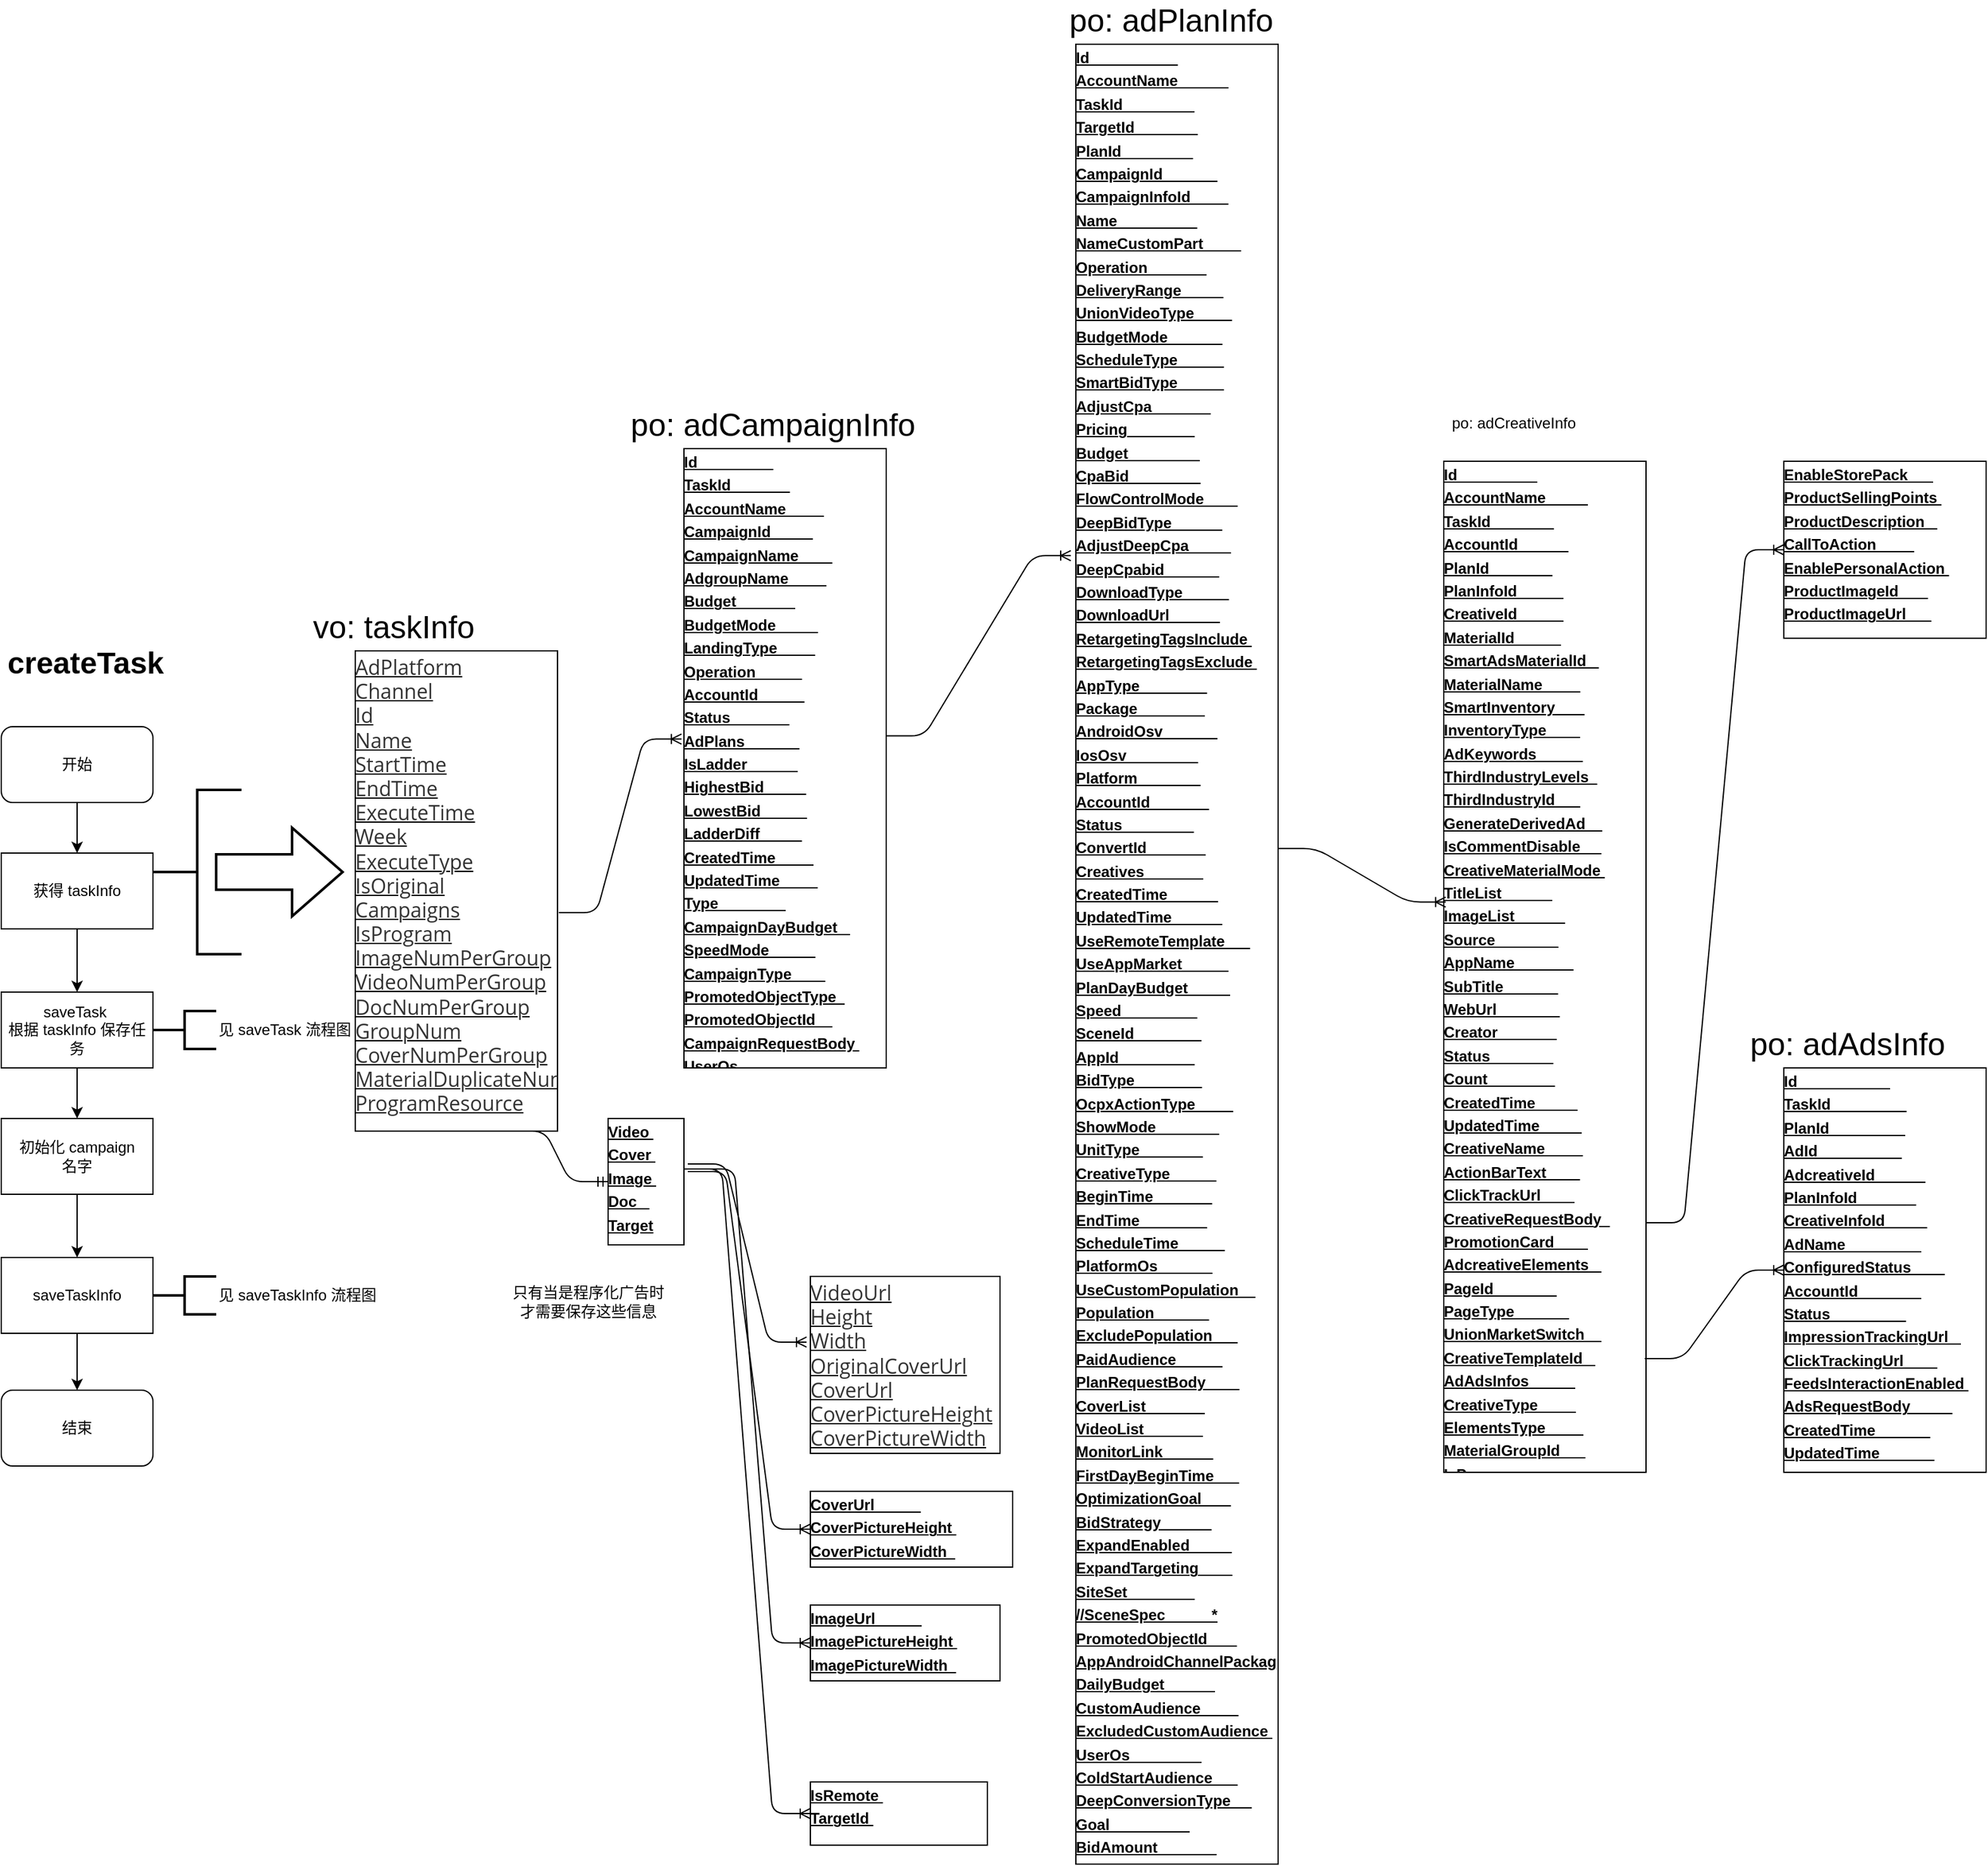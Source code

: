 <mxfile version="14.1.8" type="device"><diagram id="H-9ky-vLAb_TfPrpMbty" name="第 1 页"><mxGraphModel dx="1076" dy="1940" grid="1" gridSize="10" guides="1" tooltips="1" connect="1" arrows="1" fold="1" page="1" pageScale="1" pageWidth="827" pageHeight="1169" math="0" shadow="0"><root><mxCell id="0"/><mxCell id="1" parent="0"/><mxCell id="V5Rj8-LPqGnxgSKAzXrl-1" value="&lt;h1&gt;createTask&lt;/h1&gt;" style="text;html=1;strokeColor=none;fillColor=none;spacing=5;spacingTop=-20;whiteSpace=wrap;overflow=hidden;rounded=0;" vertex="1" parent="1"><mxGeometry x="20" y="30" width="190" height="120" as="geometry"/></mxCell><mxCell id="V5Rj8-LPqGnxgSKAzXrl-4" style="edgeStyle=orthogonalEdgeStyle;rounded=0;orthogonalLoop=1;jettySize=auto;html=1;entryX=0.5;entryY=0;entryDx=0;entryDy=0;" edge="1" parent="1" source="V5Rj8-LPqGnxgSKAzXrl-2" target="V5Rj8-LPqGnxgSKAzXrl-3"><mxGeometry relative="1" as="geometry"/></mxCell><mxCell id="V5Rj8-LPqGnxgSKAzXrl-2" value="开始" style="rounded=1;whiteSpace=wrap;html=1;" vertex="1" parent="1"><mxGeometry x="20" y="100" width="120" height="60" as="geometry"/></mxCell><mxCell id="V5Rj8-LPqGnxgSKAzXrl-7" style="edgeStyle=orthogonalEdgeStyle;rounded=0;orthogonalLoop=1;jettySize=auto;html=1;entryX=0.5;entryY=0;entryDx=0;entryDy=0;" edge="1" parent="1" source="V5Rj8-LPqGnxgSKAzXrl-3" target="V5Rj8-LPqGnxgSKAzXrl-5"><mxGeometry relative="1" as="geometry"/></mxCell><mxCell id="V5Rj8-LPqGnxgSKAzXrl-3" value="获得 taskInfo" style="rounded=0;whiteSpace=wrap;html=1;" vertex="1" parent="1"><mxGeometry x="20" y="200" width="120" height="60" as="geometry"/></mxCell><mxCell id="V5Rj8-LPqGnxgSKAzXrl-10" style="edgeStyle=orthogonalEdgeStyle;rounded=0;orthogonalLoop=1;jettySize=auto;html=1;entryX=0.5;entryY=0;entryDx=0;entryDy=0;" edge="1" parent="1" source="V5Rj8-LPqGnxgSKAzXrl-5" target="V5Rj8-LPqGnxgSKAzXrl-9"><mxGeometry relative="1" as="geometry"/></mxCell><mxCell id="V5Rj8-LPqGnxgSKAzXrl-5" value="saveTask&amp;nbsp;&lt;br&gt;根据 taskInfo 保存任务" style="rounded=0;whiteSpace=wrap;html=1;" vertex="1" parent="1"><mxGeometry x="20" y="310" width="120" height="60" as="geometry"/></mxCell><mxCell id="V5Rj8-LPqGnxgSKAzXrl-8" value="见 saveTask 流程图" style="strokeWidth=2;html=1;shape=mxgraph.flowchart.annotation_2;align=left;labelPosition=right;pointerEvents=1;" vertex="1" parent="1"><mxGeometry x="140" y="325" width="50" height="30" as="geometry"/></mxCell><mxCell id="V5Rj8-LPqGnxgSKAzXrl-12" style="edgeStyle=orthogonalEdgeStyle;rounded=0;orthogonalLoop=1;jettySize=auto;html=1;entryX=0.5;entryY=0;entryDx=0;entryDy=0;" edge="1" parent="1" source="V5Rj8-LPqGnxgSKAzXrl-9" target="V5Rj8-LPqGnxgSKAzXrl-11"><mxGeometry relative="1" as="geometry"/></mxCell><mxCell id="V5Rj8-LPqGnxgSKAzXrl-9" value="初始化 campaign &lt;br&gt;名字" style="rounded=0;whiteSpace=wrap;html=1;" vertex="1" parent="1"><mxGeometry x="20" y="410" width="120" height="60" as="geometry"/></mxCell><mxCell id="V5Rj8-LPqGnxgSKAzXrl-14" style="edgeStyle=orthogonalEdgeStyle;rounded=0;orthogonalLoop=1;jettySize=auto;html=1;entryX=0.5;entryY=0;entryDx=0;entryDy=0;" edge="1" parent="1" source="V5Rj8-LPqGnxgSKAzXrl-11" target="V5Rj8-LPqGnxgSKAzXrl-13"><mxGeometry relative="1" as="geometry"/></mxCell><mxCell id="V5Rj8-LPqGnxgSKAzXrl-11" value="saveTaskInfo" style="rounded=0;whiteSpace=wrap;html=1;" vertex="1" parent="1"><mxGeometry x="20" y="520" width="120" height="60" as="geometry"/></mxCell><mxCell id="V5Rj8-LPqGnxgSKAzXrl-13" value="结束" style="rounded=1;whiteSpace=wrap;html=1;" vertex="1" parent="1"><mxGeometry x="20" y="625" width="120" height="60" as="geometry"/></mxCell><mxCell id="V5Rj8-LPqGnxgSKAzXrl-15" value="见 saveTaskInfo 流程图" style="strokeWidth=2;html=1;shape=mxgraph.flowchart.annotation_2;align=left;labelPosition=right;pointerEvents=1;" vertex="1" parent="1"><mxGeometry x="140" y="535" width="50" height="30" as="geometry"/></mxCell><mxCell id="V5Rj8-LPqGnxgSKAzXrl-16" value="&lt;p style=&quot;margin: 4px 0px 0px ; text-decoration: underline&quot;&gt;&lt;span class=&quot;md-plain md-expand&quot; style=&quot;box-sizing: border-box ; color: rgb(51 , 51 , 51) ; font-family: &amp;#34;open sans&amp;#34; , &amp;#34;clear sans&amp;#34; , &amp;#34;helvetica neue&amp;#34; , &amp;#34;helvetica&amp;#34; , &amp;#34;arial&amp;#34; , sans-serif ; font-size: 16px&quot;&gt;AdPlatform        &lt;/span&gt;&lt;span class=&quot;md-linebreak&quot; style=&quot;box-sizing: border-box ; opacity: 0.6 ; color: rgb(51 , 51 , 51) ; font-size: 16px&quot;&gt;  &lt;span class=&quot;md-linebreak-mark&quot; style=&quot;box-sizing: border-box ; opacity: 0.6 ; color: inherit&quot;&gt;&lt;/span&gt;&lt;br&gt;&lt;/span&gt;&lt;span class=&quot;md-plain&quot; style=&quot;box-sizing: border-box ; color: rgb(51 , 51 , 51) ; font-family: &amp;#34;open sans&amp;#34; , &amp;#34;clear sans&amp;#34; , &amp;#34;helvetica neue&amp;#34; , &amp;#34;helvetica&amp;#34; , &amp;#34;arial&amp;#34; , sans-serif ; font-size: 16px&quot;&gt;Channel           &lt;/span&gt;&lt;span class=&quot;md-linebreak&quot; style=&quot;box-sizing: border-box ; opacity: 0.6 ; color: rgb(51 , 51 , 51) ; font-size: 16px&quot;&gt;  &lt;span class=&quot;md-linebreak-mark&quot; style=&quot;box-sizing: border-box ; opacity: 0.6 ; color: inherit&quot;&gt;&lt;/span&gt;&lt;br&gt;&lt;/span&gt;&lt;span class=&quot;md-plain&quot; style=&quot;box-sizing: border-box ; color: rgb(51 , 51 , 51) ; font-family: &amp;#34;open sans&amp;#34; , &amp;#34;clear sans&amp;#34; , &amp;#34;helvetica neue&amp;#34; , &amp;#34;helvetica&amp;#34; , &amp;#34;arial&amp;#34; , sans-serif ; font-size: 16px&quot;&gt;Id                &lt;/span&gt;&lt;span class=&quot;md-linebreak&quot; style=&quot;box-sizing: border-box ; opacity: 0.6 ; color: rgb(51 , 51 , 51) ; font-size: 16px&quot;&gt;  &lt;span class=&quot;md-linebreak-mark&quot; style=&quot;box-sizing: border-box ; opacity: 0.6 ; color: inherit&quot;&gt;&lt;/span&gt;&lt;br&gt;&lt;/span&gt;&lt;span class=&quot;md-plain&quot; style=&quot;box-sizing: border-box ; color: rgb(51 , 51 , 51) ; font-family: &amp;#34;open sans&amp;#34; , &amp;#34;clear sans&amp;#34; , &amp;#34;helvetica neue&amp;#34; , &amp;#34;helvetica&amp;#34; , &amp;#34;arial&amp;#34; , sans-serif ; font-size: 16px&quot;&gt;Name              &lt;/span&gt;&lt;span class=&quot;md-linebreak&quot; style=&quot;box-sizing: border-box ; opacity: 0.6 ; color: rgb(51 , 51 , 51) ; font-size: 16px&quot;&gt;  &lt;span class=&quot;md-linebreak-mark&quot; style=&quot;box-sizing: border-box ; opacity: 0.6 ; color: inherit&quot;&gt;&lt;/span&gt;&lt;br&gt;&lt;/span&gt;&lt;span class=&quot;md-plain&quot; style=&quot;box-sizing: border-box ; color: rgb(51 , 51 , 51) ; font-family: &amp;#34;open sans&amp;#34; , &amp;#34;clear sans&amp;#34; , &amp;#34;helvetica neue&amp;#34; , &amp;#34;helvetica&amp;#34; , &amp;#34;arial&amp;#34; , sans-serif ; font-size: 16px&quot;&gt;StartTime         &lt;/span&gt;&lt;span class=&quot;md-linebreak&quot; style=&quot;box-sizing: border-box ; opacity: 0.6 ; color: rgb(51 , 51 , 51) ; font-size: 16px&quot;&gt;  &lt;span class=&quot;md-linebreak-mark&quot; style=&quot;box-sizing: border-box ; opacity: 0.6 ; color: inherit&quot;&gt;&lt;/span&gt;&lt;br&gt;&lt;/span&gt;&lt;span class=&quot;md-plain&quot; style=&quot;box-sizing: border-box ; color: rgb(51 , 51 , 51) ; font-family: &amp;#34;open sans&amp;#34; , &amp;#34;clear sans&amp;#34; , &amp;#34;helvetica neue&amp;#34; , &amp;#34;helvetica&amp;#34; , &amp;#34;arial&amp;#34; , sans-serif ; font-size: 16px&quot;&gt;EndTime           &lt;/span&gt;&lt;span class=&quot;md-linebreak&quot; style=&quot;box-sizing: border-box ; opacity: 0.6 ; color: rgb(51 , 51 , 51) ; font-size: 16px&quot;&gt;  &lt;span class=&quot;md-linebreak-mark&quot; style=&quot;box-sizing: border-box ; opacity: 0.6 ; color: inherit&quot;&gt;&lt;/span&gt;&lt;br&gt;&lt;/span&gt;&lt;span class=&quot;md-plain&quot; style=&quot;box-sizing: border-box ; color: rgb(51 , 51 , 51) ; font-family: &amp;#34;open sans&amp;#34; , &amp;#34;clear sans&amp;#34; , &amp;#34;helvetica neue&amp;#34; , &amp;#34;helvetica&amp;#34; , &amp;#34;arial&amp;#34; , sans-serif ; font-size: 16px&quot;&gt;ExecuteTime       &lt;/span&gt;&lt;span class=&quot;md-linebreak&quot; style=&quot;box-sizing: border-box ; opacity: 0.6 ; color: rgb(51 , 51 , 51) ; font-size: 16px&quot;&gt;  &lt;span class=&quot;md-linebreak-mark&quot; style=&quot;box-sizing: border-box ; opacity: 0.6 ; color: inherit&quot;&gt;&lt;/span&gt;&lt;br&gt;&lt;/span&gt;&lt;span class=&quot;md-plain&quot; style=&quot;box-sizing: border-box ; color: rgb(51 , 51 , 51) ; font-family: &amp;#34;open sans&amp;#34; , &amp;#34;clear sans&amp;#34; , &amp;#34;helvetica neue&amp;#34; , &amp;#34;helvetica&amp;#34; , &amp;#34;arial&amp;#34; , sans-serif ; font-size: 16px&quot;&gt;Week              &lt;/span&gt;&lt;span class=&quot;md-linebreak&quot; style=&quot;box-sizing: border-box ; opacity: 0.6 ; color: rgb(51 , 51 , 51) ; font-size: 16px&quot;&gt;  &lt;span class=&quot;md-linebreak-mark&quot; style=&quot;box-sizing: border-box ; opacity: 0.6 ; color: inherit&quot;&gt;&lt;/span&gt;&lt;br&gt;&lt;/span&gt;&lt;span class=&quot;md-plain&quot; style=&quot;box-sizing: border-box ; color: rgb(51 , 51 , 51) ; font-family: &amp;#34;open sans&amp;#34; , &amp;#34;clear sans&amp;#34; , &amp;#34;helvetica neue&amp;#34; , &amp;#34;helvetica&amp;#34; , &amp;#34;arial&amp;#34; , sans-serif ; font-size: 16px&quot;&gt;ExecuteType       &lt;/span&gt;&lt;span class=&quot;md-linebreak&quot; style=&quot;box-sizing: border-box ; opacity: 0.6 ; color: rgb(51 , 51 , 51) ; font-size: 16px&quot;&gt;  &lt;span class=&quot;md-linebreak-mark&quot; style=&quot;box-sizing: border-box ; opacity: 0.6 ; color: inherit&quot;&gt;&lt;/span&gt;&lt;br&gt;&lt;/span&gt;&lt;span class=&quot;md-plain&quot; style=&quot;box-sizing: border-box ; color: rgb(51 , 51 , 51) ; font-family: &amp;#34;open sans&amp;#34; , &amp;#34;clear sans&amp;#34; , &amp;#34;helvetica neue&amp;#34; , &amp;#34;helvetica&amp;#34; , &amp;#34;arial&amp;#34; , sans-serif ; font-size: 16px&quot;&gt;IsOriginal        &lt;/span&gt;&lt;span class=&quot;md-linebreak&quot; style=&quot;box-sizing: border-box ; opacity: 0.6 ; color: rgb(51 , 51 , 51) ; font-size: 16px&quot;&gt;  &lt;span class=&quot;md-linebreak-mark&quot; style=&quot;box-sizing: border-box ; opacity: 0.6 ; color: inherit&quot;&gt;&lt;/span&gt;&lt;br&gt;&lt;/span&gt;&lt;span class=&quot;md-plain&quot; style=&quot;box-sizing: border-box ; color: rgb(51 , 51 , 51) ; font-family: &amp;#34;open sans&amp;#34; , &amp;#34;clear sans&amp;#34; , &amp;#34;helvetica neue&amp;#34; , &amp;#34;helvetica&amp;#34; , &amp;#34;arial&amp;#34; , sans-serif ; font-size: 16px&quot;&gt;Campaigns         &lt;/span&gt;&lt;span class=&quot;md-linebreak&quot; style=&quot;box-sizing: border-box ; opacity: 0.6 ; color: rgb(51 , 51 , 51) ; font-size: 16px&quot;&gt;  &lt;span class=&quot;md-linebreak-mark&quot; style=&quot;box-sizing: border-box ; opacity: 0.6 ; color: inherit&quot;&gt;&lt;/span&gt;&lt;br&gt;&lt;/span&gt;&lt;span class=&quot;md-plain&quot; style=&quot;box-sizing: border-box ; color: rgb(51 , 51 , 51) ; font-family: &amp;#34;open sans&amp;#34; , &amp;#34;clear sans&amp;#34; , &amp;#34;helvetica neue&amp;#34; , &amp;#34;helvetica&amp;#34; , &amp;#34;arial&amp;#34; , sans-serif ; font-size: 16px&quot;&gt;IsProgram         &lt;/span&gt;&lt;span class=&quot;md-linebreak&quot; style=&quot;box-sizing: border-box ; opacity: 0.6 ; color: rgb(51 , 51 , 51) ; font-size: 16px&quot;&gt;  &lt;span class=&quot;md-linebreak-mark&quot; style=&quot;box-sizing: border-box ; opacity: 0.6 ; color: inherit&quot;&gt;&lt;/span&gt;&lt;br&gt;&lt;/span&gt;&lt;span class=&quot;md-plain&quot; style=&quot;box-sizing: border-box ; color: rgb(51 , 51 , 51) ; font-family: &amp;#34;open sans&amp;#34; , &amp;#34;clear sans&amp;#34; , &amp;#34;helvetica neue&amp;#34; , &amp;#34;helvetica&amp;#34; , &amp;#34;arial&amp;#34; , sans-serif ; font-size: 16px&quot;&gt;ImageNumPerGroup  &lt;/span&gt;&lt;span class=&quot;md-linebreak&quot; style=&quot;box-sizing: border-box ; opacity: 0.6 ; color: rgb(51 , 51 , 51) ; font-size: 16px&quot;&gt;  &lt;span class=&quot;md-linebreak-mark&quot; style=&quot;box-sizing: border-box ; opacity: 0.6 ; color: inherit&quot;&gt;&lt;/span&gt;&lt;br&gt;&lt;/span&gt;&lt;span class=&quot;md-plain&quot; style=&quot;box-sizing: border-box ; color: rgb(51 , 51 , 51) ; font-family: &amp;#34;open sans&amp;#34; , &amp;#34;clear sans&amp;#34; , &amp;#34;helvetica neue&amp;#34; , &amp;#34;helvetica&amp;#34; , &amp;#34;arial&amp;#34; , sans-serif ; font-size: 16px&quot;&gt;VideoNumPerGroup  &lt;/span&gt;&lt;span class=&quot;md-linebreak&quot; style=&quot;box-sizing: border-box ; opacity: 0.6 ; color: rgb(51 , 51 , 51) ; font-size: 16px&quot;&gt;  &lt;span class=&quot;md-linebreak-mark&quot; style=&quot;box-sizing: border-box ; opacity: 0.6 ; color: inherit&quot;&gt;&lt;/span&gt;&lt;br&gt;&lt;/span&gt;&lt;span class=&quot;md-plain&quot; style=&quot;box-sizing: border-box ; color: rgb(51 , 51 , 51) ; font-family: &amp;#34;open sans&amp;#34; , &amp;#34;clear sans&amp;#34; , &amp;#34;helvetica neue&amp;#34; , &amp;#34;helvetica&amp;#34; , &amp;#34;arial&amp;#34; , sans-serif ; font-size: 16px&quot;&gt;DocNumPerGroup    &lt;/span&gt;&lt;span class=&quot;md-linebreak&quot; style=&quot;box-sizing: border-box ; opacity: 0.6 ; color: rgb(51 , 51 , 51) ; font-size: 16px&quot;&gt;  &lt;span class=&quot;md-linebreak-mark&quot; style=&quot;box-sizing: border-box ; opacity: 0.6 ; color: inherit&quot;&gt;&lt;/span&gt;&lt;br&gt;&lt;/span&gt;&lt;span class=&quot;md-plain&quot; style=&quot;box-sizing: border-box ; color: rgb(51 , 51 , 51) ; font-family: &amp;#34;open sans&amp;#34; , &amp;#34;clear sans&amp;#34; , &amp;#34;helvetica neue&amp;#34; , &amp;#34;helvetica&amp;#34; , &amp;#34;arial&amp;#34; , sans-serif ; font-size: 16px&quot;&gt;GroupNum          &lt;/span&gt;&lt;span class=&quot;md-linebreak&quot; style=&quot;box-sizing: border-box ; opacity: 0.6 ; color: rgb(51 , 51 , 51) ; font-size: 16px&quot;&gt;  &lt;span class=&quot;md-linebreak-mark&quot; style=&quot;box-sizing: border-box ; opacity: 0.6 ; color: inherit&quot;&gt;&lt;/span&gt;&lt;br&gt;&lt;/span&gt;&lt;span class=&quot;md-plain&quot; style=&quot;box-sizing: border-box ; color: rgb(51 , 51 , 51) ; font-family: &amp;#34;open sans&amp;#34; , &amp;#34;clear sans&amp;#34; , &amp;#34;helvetica neue&amp;#34; , &amp;#34;helvetica&amp;#34; , &amp;#34;arial&amp;#34; , sans-serif ; font-size: 16px&quot;&gt;CoverNumPerGroup  &lt;/span&gt;&lt;span class=&quot;md-linebreak&quot; style=&quot;box-sizing: border-box ; opacity: 0.6 ; color: rgb(51 , 51 , 51) ; font-size: 16px&quot;&gt;  &lt;span class=&quot;md-linebreak-mark&quot; style=&quot;box-sizing: border-box ; opacity: 0.6 ; color: inherit&quot;&gt;&lt;/span&gt;&lt;br&gt;&lt;/span&gt;&lt;span class=&quot;md-plain&quot; style=&quot;box-sizing: border-box ; color: rgb(51 , 51 , 51) ; font-family: &amp;#34;open sans&amp;#34; , &amp;#34;clear sans&amp;#34; , &amp;#34;helvetica neue&amp;#34; , &amp;#34;helvetica&amp;#34; , &amp;#34;arial&amp;#34; , sans-serif ; font-size: 16px&quot;&gt;MaterialDuplicateNum&lt;/span&gt;&lt;span class=&quot;md-softbreak&quot; style=&quot;box-sizing: border-box ; color: rgb(51 , 51 , 51) ; font-family: &amp;#34;open sans&amp;#34; , &amp;#34;clear sans&amp;#34; , &amp;#34;helvetica neue&amp;#34; , &amp;#34;helvetica&amp;#34; , &amp;#34;arial&amp;#34; , sans-serif ; font-size: 16px&quot;&gt;&lt;br&gt;&lt;/span&gt;&lt;span class=&quot;md-plain md-expand&quot; style=&quot;box-sizing: border-box ; color: rgb(51 , 51 , 51) ; font-family: &amp;#34;open sans&amp;#34; , &amp;#34;clear sans&amp;#34; , &amp;#34;helvetica neue&amp;#34; , &amp;#34;helvetica&amp;#34; , &amp;#34;arial&amp;#34; , sans-serif ; font-size: 16px&quot;&gt;ProgramResource &lt;/span&gt;&lt;br&gt;&lt;/p&gt;" style="verticalAlign=top;align=left;overflow=fill;fontSize=12;fontFamily=Helvetica;html=1;" vertex="1" parent="1"><mxGeometry x="300" y="40" width="160" height="380" as="geometry"/></mxCell><mxCell id="V5Rj8-LPqGnxgSKAzXrl-17" value="&lt;p style=&quot;margin: 4px 0px 0px&quot;&gt;&lt;b&gt;&lt;u&gt;Video&amp;nbsp;&lt;/u&gt;&lt;/b&gt;&lt;/p&gt;&lt;p style=&quot;margin: 4px 0px 0px&quot;&gt;&lt;b&gt;&lt;u&gt;Cover&amp;nbsp;&lt;/u&gt;&lt;/b&gt;&lt;/p&gt;&lt;p style=&quot;margin: 4px 0px 0px&quot;&gt;&lt;b&gt;&lt;u&gt;Image&amp;nbsp;&lt;/u&gt;&lt;/b&gt;&lt;/p&gt;&lt;p style=&quot;margin: 4px 0px 0px&quot;&gt;&lt;b&gt;&lt;u&gt;Doc&amp;nbsp; &amp;nbsp;&lt;/u&gt;&lt;/b&gt;&lt;/p&gt;&lt;p style=&quot;margin: 4px 0px 0px&quot;&gt;&lt;b&gt;&lt;u&gt;Target&lt;/u&gt;&lt;/b&gt;&lt;/p&gt;" style="verticalAlign=top;align=left;overflow=fill;fontSize=12;fontFamily=Helvetica;html=1;" vertex="1" parent="1"><mxGeometry x="500" y="410" width="60" height="100" as="geometry"/></mxCell><mxCell id="V5Rj8-LPqGnxgSKAzXrl-18" value="" style="edgeStyle=entityRelationEdgeStyle;fontSize=12;html=1;endArrow=ERmandOne;entryX=0;entryY=0.5;entryDx=0;entryDy=0;exitX=0.75;exitY=1;exitDx=0;exitDy=0;" edge="1" parent="1" source="V5Rj8-LPqGnxgSKAzXrl-16" target="V5Rj8-LPqGnxgSKAzXrl-17"><mxGeometry width="100" height="100" relative="1" as="geometry"><mxPoint x="439" y="430" as="sourcePoint"/><mxPoint x="580" y="370" as="targetPoint"/></mxGeometry></mxCell><mxCell id="V5Rj8-LPqGnxgSKAzXrl-19" value="&lt;p style=&quot;margin: 4px 0px 0px ; text-decoration: underline&quot;&gt;&lt;span class=&quot;md-plain md-expand&quot; style=&quot;box-sizing: border-box ; color: rgb(51 , 51 , 51) ; font-family: &amp;#34;open sans&amp;#34; , &amp;#34;clear sans&amp;#34; , &amp;#34;helvetica neue&amp;#34; , &amp;#34;helvetica&amp;#34; , &amp;#34;arial&amp;#34; , sans-serif ; font-size: 16px&quot;&gt;VideoUrl        &lt;/span&gt;&lt;span class=&quot;md-linebreak&quot; style=&quot;box-sizing: border-box ; opacity: 0.6 ; color: rgb(51 , 51 , 51) ; font-size: 16px&quot;&gt;  &lt;span class=&quot;md-linebreak-mark&quot; style=&quot;box-sizing: border-box ; opacity: 0.6 ; color: inherit&quot;&gt;&lt;/span&gt;&lt;br&gt;&lt;/span&gt;&lt;span class=&quot;md-plain&quot; style=&quot;box-sizing: border-box ; color: rgb(51 , 51 , 51) ; font-family: &amp;#34;open sans&amp;#34; , &amp;#34;clear sans&amp;#34; , &amp;#34;helvetica neue&amp;#34; , &amp;#34;helvetica&amp;#34; , &amp;#34;arial&amp;#34; , sans-serif ; font-size: 16px&quot;&gt;Height          &lt;/span&gt;&lt;span class=&quot;md-linebreak&quot; style=&quot;box-sizing: border-box ; opacity: 0.6 ; color: rgb(51 , 51 , 51) ; font-size: 16px&quot;&gt;  &lt;span class=&quot;md-linebreak-mark&quot; style=&quot;box-sizing: border-box ; opacity: 0.6 ; color: inherit&quot;&gt;&lt;/span&gt;&lt;br&gt;&lt;/span&gt;&lt;span class=&quot;md-plain&quot; style=&quot;box-sizing: border-box ; color: rgb(51 , 51 , 51) ; font-family: &amp;#34;open sans&amp;#34; , &amp;#34;clear sans&amp;#34; , &amp;#34;helvetica neue&amp;#34; , &amp;#34;helvetica&amp;#34; , &amp;#34;arial&amp;#34; , sans-serif ; font-size: 16px&quot;&gt;Width           &lt;/span&gt;&lt;span class=&quot;md-linebreak&quot; style=&quot;box-sizing: border-box ; opacity: 0.6 ; color: rgb(51 , 51 , 51) ; font-size: 16px&quot;&gt;  &lt;span class=&quot;md-linebreak-mark&quot; style=&quot;box-sizing: border-box ; opacity: 0.6 ; color: inherit&quot;&gt;&lt;/span&gt;&lt;br&gt;&lt;/span&gt;&lt;span class=&quot;md-plain&quot; style=&quot;box-sizing: border-box ; color: rgb(51 , 51 , 51) ; font-family: &amp;#34;open sans&amp;#34; , &amp;#34;clear sans&amp;#34; , &amp;#34;helvetica neue&amp;#34; , &amp;#34;helvetica&amp;#34; , &amp;#34;arial&amp;#34; , sans-serif ; font-size: 16px&quot;&gt;OriginalCoverUrl&lt;/span&gt;&lt;span class=&quot;md-linebreak&quot; style=&quot;box-sizing: border-box ; opacity: 0.6 ; color: rgb(51 , 51 , 51) ; font-size: 16px&quot;&gt;  &lt;span class=&quot;md-linebreak-mark&quot; style=&quot;box-sizing: border-box ; opacity: 0.6 ; color: inherit&quot;&gt;&lt;/span&gt;&lt;br&gt;&lt;/span&gt;&lt;span class=&quot;md-plain&quot; style=&quot;box-sizing: border-box ; color: rgb(51 , 51 , 51) ; font-family: &amp;#34;open sans&amp;#34; , &amp;#34;clear sans&amp;#34; , &amp;#34;helvetica neue&amp;#34; , &amp;#34;helvetica&amp;#34; , &amp;#34;arial&amp;#34; , sans-serif ; font-size: 16px&quot;&gt;CoverUrl        &lt;/span&gt;&lt;span class=&quot;md-linebreak&quot; style=&quot;box-sizing: border-box ; opacity: 0.6 ; color: rgb(51 , 51 , 51) ; font-size: 16px&quot;&gt;  &lt;span class=&quot;md-linebreak-mark&quot; style=&quot;box-sizing: border-box ; opacity: 0.6 ; color: inherit&quot;&gt;&lt;/span&gt;&lt;br&gt;&lt;/span&gt;&lt;span class=&quot;md-plain&quot; style=&quot;box-sizing: border-box ; color: rgb(51 , 51 , 51) ; font-family: &amp;#34;open sans&amp;#34; , &amp;#34;clear sans&amp;#34; , &amp;#34;helvetica neue&amp;#34; , &amp;#34;helvetica&amp;#34; , &amp;#34;arial&amp;#34; , sans-serif ; font-size: 16px&quot;&gt;CoverPictureHeight&lt;/span&gt;&lt;span class=&quot;md-softbreak&quot; style=&quot;box-sizing: border-box ; color: rgb(51 , 51 , 51) ; font-family: &amp;#34;open sans&amp;#34; , &amp;#34;clear sans&amp;#34; , &amp;#34;helvetica neue&amp;#34; , &amp;#34;helvetica&amp;#34; , &amp;#34;arial&amp;#34; , sans-serif ; font-size: 16px&quot;&gt;&lt;br&gt;&lt;/span&gt;&lt;span class=&quot;md-plain md-expand&quot; style=&quot;box-sizing: border-box ; color: rgb(51 , 51 , 51) ; font-family: &amp;#34;open sans&amp;#34; , &amp;#34;clear sans&amp;#34; , &amp;#34;helvetica neue&amp;#34; , &amp;#34;helvetica&amp;#34; , &amp;#34;arial&amp;#34; , sans-serif ; font-size: 16px&quot;&gt;CoverPictureWidth &lt;/span&gt;&lt;br&gt;&lt;/p&gt;" style="verticalAlign=top;align=left;overflow=fill;fontSize=12;fontFamily=Helvetica;html=1;" vertex="1" parent="1"><mxGeometry x="660" y="535" width="150" height="140" as="geometry"/></mxCell><mxCell id="V5Rj8-LPqGnxgSKAzXrl-20" value="" style="edgeStyle=entityRelationEdgeStyle;fontSize=12;html=1;endArrow=ERoneToMany;exitX=1.05;exitY=0.36;exitDx=0;exitDy=0;exitPerimeter=0;entryX=-0.02;entryY=0.371;entryDx=0;entryDy=0;entryPerimeter=0;" edge="1" parent="1" source="V5Rj8-LPqGnxgSKAzXrl-17" target="V5Rj8-LPqGnxgSKAzXrl-19"><mxGeometry width="100" height="100" relative="1" as="geometry"><mxPoint x="550" y="480" as="sourcePoint"/><mxPoint x="650" y="380" as="targetPoint"/></mxGeometry></mxCell><mxCell id="V5Rj8-LPqGnxgSKAzXrl-21" value="&lt;p style=&quot;margin: 4px 0px 0px&quot;&gt;&lt;b&gt;&lt;u&gt;CoverUrl&amp;nbsp; &amp;nbsp; &amp;nbsp; &amp;nbsp; &amp;nbsp; &amp;nbsp;&lt;/u&gt;&lt;/b&gt;&lt;/p&gt;&lt;p style=&quot;margin: 4px 0px 0px&quot;&gt;&lt;b&gt;&lt;u&gt;CoverPictureHeight&amp;nbsp;&lt;/u&gt;&lt;/b&gt;&lt;/p&gt;&lt;p style=&quot;margin: 4px 0px 0px&quot;&gt;&lt;b&gt;&lt;u&gt;CoverPictureWidth&amp;nbsp;&amp;nbsp;&lt;/u&gt;&lt;/b&gt;&lt;/p&gt;" style="verticalAlign=top;align=left;overflow=fill;fontSize=12;fontFamily=Helvetica;html=1;" vertex="1" parent="1"><mxGeometry x="660" y="705" width="160" height="60" as="geometry"/></mxCell><mxCell id="V5Rj8-LPqGnxgSKAzXrl-22" value="" style="edgeStyle=entityRelationEdgeStyle;fontSize=12;html=1;endArrow=ERoneToMany;entryX=0;entryY=0.5;entryDx=0;entryDy=0;exitX=1.05;exitY=0.42;exitDx=0;exitDy=0;exitPerimeter=0;" edge="1" parent="1" source="V5Rj8-LPqGnxgSKAzXrl-17" target="V5Rj8-LPqGnxgSKAzXrl-21"><mxGeometry width="100" height="100" relative="1" as="geometry"><mxPoint x="570" y="450" as="sourcePoint"/><mxPoint x="647" y="171.94" as="targetPoint"/></mxGeometry></mxCell><mxCell id="V5Rj8-LPqGnxgSKAzXrl-23" value="&lt;p style=&quot;margin: 4px 0px 0px&quot;&gt;&lt;b&gt;&lt;u&gt;ImageUrl&amp;nbsp; &amp;nbsp; &amp;nbsp; &amp;nbsp; &amp;nbsp; &amp;nbsp;&lt;/u&gt;&lt;/b&gt;&lt;/p&gt;&lt;p style=&quot;margin: 4px 0px 0px&quot;&gt;&lt;b&gt;&lt;u&gt;ImagePictureHeight&amp;nbsp;&lt;/u&gt;&lt;/b&gt;&lt;/p&gt;&lt;p style=&quot;margin: 4px 0px 0px&quot;&gt;&lt;b&gt;&lt;u&gt;ImagePictureWidth&amp;nbsp;&amp;nbsp;&lt;/u&gt;&lt;/b&gt;&lt;/p&gt;" style="verticalAlign=top;align=left;overflow=fill;fontSize=12;fontFamily=Helvetica;html=1;" vertex="1" parent="1"><mxGeometry x="660" y="795" width="150" height="60" as="geometry"/></mxCell><mxCell id="V5Rj8-LPqGnxgSKAzXrl-24" value="" style="edgeStyle=entityRelationEdgeStyle;fontSize=12;html=1;endArrow=ERoneToMany;entryX=0;entryY=0.5;entryDx=0;entryDy=0;" edge="1" parent="1" target="V5Rj8-LPqGnxgSKAzXrl-23"><mxGeometry width="100" height="100" relative="1" as="geometry"><mxPoint x="570" y="450" as="sourcePoint"/><mxPoint x="650" y="320" as="targetPoint"/></mxGeometry></mxCell><mxCell id="V5Rj8-LPqGnxgSKAzXrl-25" value="&lt;p style=&quot;margin: 4px 0px 0px&quot;&gt;&lt;b&gt;&lt;u&gt;IsRemote&amp;nbsp;&lt;/u&gt;&lt;/b&gt;&lt;/p&gt;&lt;p style=&quot;margin: 4px 0px 0px&quot;&gt;&lt;b&gt;&lt;u&gt;TargetId&amp;nbsp;&lt;/u&gt;&lt;/b&gt;&lt;/p&gt;" style="verticalAlign=top;align=left;overflow=fill;fontSize=12;fontFamily=Helvetica;html=1;" vertex="1" parent="1"><mxGeometry x="660" y="935" width="140" height="50" as="geometry"/></mxCell><mxCell id="V5Rj8-LPqGnxgSKAzXrl-26" value="" style="edgeStyle=entityRelationEdgeStyle;fontSize=12;html=1;endArrow=ERoneToMany;entryX=0;entryY=0.5;entryDx=0;entryDy=0;" edge="1" parent="1" target="V5Rj8-LPqGnxgSKAzXrl-25"><mxGeometry width="100" height="100" relative="1" as="geometry"><mxPoint x="560" y="450" as="sourcePoint"/><mxPoint x="650" y="410" as="targetPoint"/></mxGeometry></mxCell><mxCell id="V5Rj8-LPqGnxgSKAzXrl-27" value="&lt;p style=&quot;margin: 4px 0px 0px&quot;&gt;&lt;b&gt;&lt;u&gt;Id&amp;nbsp; &amp;nbsp; &amp;nbsp; &amp;nbsp; &amp;nbsp; &amp;nbsp; &amp;nbsp; &amp;nbsp; &amp;nbsp;&amp;nbsp;&lt;/u&gt;&lt;/b&gt;&lt;/p&gt;&lt;p style=&quot;margin: 4px 0px 0px&quot;&gt;&lt;b&gt;&lt;u&gt;TaskId&amp;nbsp; &amp;nbsp; &amp;nbsp; &amp;nbsp; &amp;nbsp; &amp;nbsp; &amp;nbsp;&amp;nbsp;&lt;/u&gt;&lt;/b&gt;&lt;/p&gt;&lt;p style=&quot;margin: 4px 0px 0px&quot;&gt;&lt;b&gt;&lt;u&gt;AccountName&amp;nbsp; &amp;nbsp; &amp;nbsp; &amp;nbsp; &amp;nbsp;&lt;/u&gt;&lt;/b&gt;&lt;/p&gt;&lt;p style=&quot;margin: 4px 0px 0px&quot;&gt;&lt;b&gt;&lt;u&gt;CampaignId&amp;nbsp; &amp;nbsp; &amp;nbsp; &amp;nbsp; &amp;nbsp;&amp;nbsp;&lt;/u&gt;&lt;/b&gt;&lt;/p&gt;&lt;p style=&quot;margin: 4px 0px 0px&quot;&gt;&lt;b&gt;&lt;u&gt;CampaignName&amp;nbsp; &amp;nbsp; &amp;nbsp; &amp;nbsp;&amp;nbsp;&lt;/u&gt;&lt;/b&gt;&lt;/p&gt;&lt;p style=&quot;margin: 4px 0px 0px&quot;&gt;&lt;b&gt;&lt;u&gt;AdgroupName&amp;nbsp; &amp;nbsp; &amp;nbsp; &amp;nbsp; &amp;nbsp;&lt;/u&gt;&lt;/b&gt;&lt;/p&gt;&lt;p style=&quot;margin: 4px 0px 0px&quot;&gt;&lt;b&gt;&lt;u&gt;Budget&amp;nbsp; &amp;nbsp; &amp;nbsp; &amp;nbsp; &amp;nbsp; &amp;nbsp; &amp;nbsp;&amp;nbsp;&lt;/u&gt;&lt;/b&gt;&lt;/p&gt;&lt;p style=&quot;margin: 4px 0px 0px&quot;&gt;&lt;b&gt;&lt;u&gt;BudgetMode&amp;nbsp; &amp;nbsp; &amp;nbsp; &amp;nbsp; &amp;nbsp;&amp;nbsp;&lt;/u&gt;&lt;/b&gt;&lt;/p&gt;&lt;p style=&quot;margin: 4px 0px 0px&quot;&gt;&lt;b&gt;&lt;u&gt;LandingType&amp;nbsp; &amp;nbsp; &amp;nbsp; &amp;nbsp; &amp;nbsp;&lt;/u&gt;&lt;/b&gt;&lt;/p&gt;&lt;p style=&quot;margin: 4px 0px 0px&quot;&gt;&lt;b&gt;&lt;u&gt;Operation&amp;nbsp; &amp;nbsp; &amp;nbsp; &amp;nbsp; &amp;nbsp; &amp;nbsp;&lt;/u&gt;&lt;/b&gt;&lt;/p&gt;&lt;p style=&quot;margin: 4px 0px 0px&quot;&gt;&lt;b&gt;&lt;u&gt;AccountId&amp;nbsp; &amp;nbsp; &amp;nbsp; &amp;nbsp; &amp;nbsp; &amp;nbsp;&lt;/u&gt;&lt;/b&gt;&lt;/p&gt;&lt;p style=&quot;margin: 4px 0px 0px&quot;&gt;&lt;b&gt;&lt;u&gt;Status&amp;nbsp; &amp;nbsp; &amp;nbsp; &amp;nbsp; &amp;nbsp; &amp;nbsp; &amp;nbsp;&amp;nbsp;&lt;/u&gt;&lt;/b&gt;&lt;/p&gt;&lt;p style=&quot;margin: 4px 0px 0px&quot;&gt;&lt;b&gt;&lt;u&gt;AdPlans&amp;nbsp; &amp;nbsp; &amp;nbsp; &amp;nbsp; &amp;nbsp; &amp;nbsp; &amp;nbsp;&lt;/u&gt;&lt;/b&gt;&lt;/p&gt;&lt;p style=&quot;margin: 4px 0px 0px&quot;&gt;&lt;b&gt;&lt;u&gt;IsLadder&amp;nbsp; &amp;nbsp; &amp;nbsp; &amp;nbsp; &amp;nbsp; &amp;nbsp;&amp;nbsp;&lt;/u&gt;&lt;/b&gt;&lt;/p&gt;&lt;p style=&quot;margin: 4px 0px 0px&quot;&gt;&lt;b&gt;&lt;u&gt;HighestBid&amp;nbsp; &amp;nbsp; &amp;nbsp; &amp;nbsp; &amp;nbsp;&amp;nbsp;&lt;/u&gt;&lt;/b&gt;&lt;/p&gt;&lt;p style=&quot;margin: 4px 0px 0px&quot;&gt;&lt;b&gt;&lt;u&gt;LowestBid&amp;nbsp; &amp;nbsp; &amp;nbsp; &amp;nbsp; &amp;nbsp; &amp;nbsp;&lt;/u&gt;&lt;/b&gt;&lt;/p&gt;&lt;p style=&quot;margin: 4px 0px 0px&quot;&gt;&lt;b&gt;&lt;u&gt;LadderDiff&amp;nbsp; &amp;nbsp; &amp;nbsp; &amp;nbsp; &amp;nbsp;&amp;nbsp;&lt;/u&gt;&lt;/b&gt;&lt;/p&gt;&lt;p style=&quot;margin: 4px 0px 0px&quot;&gt;&lt;b&gt;&lt;u&gt;CreatedTime&amp;nbsp; &amp;nbsp; &amp;nbsp; &amp;nbsp; &amp;nbsp;&lt;/u&gt;&lt;/b&gt;&lt;/p&gt;&lt;p style=&quot;margin: 4px 0px 0px&quot;&gt;&lt;b&gt;&lt;u&gt;UpdatedTime&amp;nbsp; &amp;nbsp; &amp;nbsp; &amp;nbsp; &amp;nbsp;&lt;/u&gt;&lt;/b&gt;&lt;/p&gt;&lt;p style=&quot;margin: 4px 0px 0px&quot;&gt;&lt;b&gt;&lt;u&gt;Type&amp;nbsp; &amp;nbsp; &amp;nbsp; &amp;nbsp; &amp;nbsp; &amp;nbsp; &amp;nbsp; &amp;nbsp;&amp;nbsp;&lt;/u&gt;&lt;/b&gt;&lt;/p&gt;&lt;p style=&quot;margin: 4px 0px 0px&quot;&gt;&lt;b&gt;&lt;u&gt;CampaignDayBudget&amp;nbsp; &amp;nbsp;&lt;/u&gt;&lt;/b&gt;&lt;/p&gt;&lt;p style=&quot;margin: 4px 0px 0px&quot;&gt;&lt;b&gt;&lt;u&gt;SpeedMode&amp;nbsp; &amp;nbsp; &amp;nbsp; &amp;nbsp; &amp;nbsp; &amp;nbsp;&lt;/u&gt;&lt;/b&gt;&lt;/p&gt;&lt;p style=&quot;margin: 4px 0px 0px&quot;&gt;&lt;b&gt;&lt;u&gt;CampaignType&amp;nbsp; &amp;nbsp; &amp;nbsp; &amp;nbsp;&amp;nbsp;&lt;/u&gt;&lt;/b&gt;&lt;/p&gt;&lt;p style=&quot;margin: 4px 0px 0px&quot;&gt;&lt;b&gt;&lt;u&gt;PromotedObjectType&amp;nbsp;&amp;nbsp;&lt;/u&gt;&lt;/b&gt;&lt;/p&gt;&lt;p style=&quot;margin: 4px 0px 0px&quot;&gt;&lt;b&gt;&lt;u&gt;PromotedObjectId&amp;nbsp; &amp;nbsp;&amp;nbsp;&lt;/u&gt;&lt;/b&gt;&lt;/p&gt;&lt;p style=&quot;margin: 4px 0px 0px&quot;&gt;&lt;b&gt;&lt;u&gt;CampaignRequestBody&amp;nbsp;&lt;/u&gt;&lt;/b&gt;&lt;/p&gt;&lt;p style=&quot;margin: 4px 0px 0px&quot;&gt;&lt;b&gt;&lt;u&gt;UserOs&amp;nbsp; &amp;nbsp; &amp;nbsp; &amp;nbsp; &amp;nbsp; &amp;nbsp; &amp;nbsp;&amp;nbsp;&lt;/u&gt;&lt;/b&gt;&lt;/p&gt;" style="verticalAlign=top;align=left;overflow=fill;fontSize=12;fontFamily=Helvetica;html=1;" vertex="1" parent="1"><mxGeometry x="560" y="-120" width="160" height="490" as="geometry"/></mxCell><mxCell id="V5Rj8-LPqGnxgSKAzXrl-28" value="" style="edgeStyle=entityRelationEdgeStyle;fontSize=12;html=1;endArrow=ERoneToMany;exitX=1.006;exitY=0.545;exitDx=0;exitDy=0;exitPerimeter=0;entryX=-0.012;entryY=0.469;entryDx=0;entryDy=0;entryPerimeter=0;" edge="1" parent="1" source="V5Rj8-LPqGnxgSKAzXrl-16" target="V5Rj8-LPqGnxgSKAzXrl-27"><mxGeometry width="100" height="100" relative="1" as="geometry"><mxPoint x="573" y="456" as="sourcePoint"/><mxPoint x="550" y="120" as="targetPoint"/></mxGeometry></mxCell><mxCell id="V5Rj8-LPqGnxgSKAzXrl-30" value="&lt;p style=&quot;margin: 4px 0px 0px&quot;&gt;&lt;b&gt;&lt;u&gt;Id&amp;nbsp; &amp;nbsp; &amp;nbsp; &amp;nbsp; &amp;nbsp; &amp;nbsp; &amp;nbsp; &amp;nbsp; &amp;nbsp; &amp;nbsp; &amp;nbsp;&lt;/u&gt;&lt;/b&gt;&lt;/p&gt;&lt;p style=&quot;margin: 4px 0px 0px&quot;&gt;&lt;b&gt;&lt;u&gt;AccountName&amp;nbsp; &amp;nbsp; &amp;nbsp; &amp;nbsp; &amp;nbsp; &amp;nbsp;&amp;nbsp;&lt;/u&gt;&lt;/b&gt;&lt;/p&gt;&lt;p style=&quot;margin: 4px 0px 0px&quot;&gt;&lt;b&gt;&lt;u&gt;TaskId&amp;nbsp; &amp;nbsp; &amp;nbsp; &amp;nbsp; &amp;nbsp; &amp;nbsp; &amp;nbsp; &amp;nbsp; &amp;nbsp;&lt;/u&gt;&lt;/b&gt;&lt;/p&gt;&lt;p style=&quot;margin: 4px 0px 0px&quot;&gt;&lt;b&gt;&lt;u&gt;TargetId&amp;nbsp; &amp;nbsp; &amp;nbsp; &amp;nbsp; &amp;nbsp; &amp;nbsp; &amp;nbsp; &amp;nbsp;&lt;/u&gt;&lt;/b&gt;&lt;/p&gt;&lt;p style=&quot;margin: 4px 0px 0px&quot;&gt;&lt;b&gt;&lt;u&gt;PlanId&amp;nbsp; &amp;nbsp; &amp;nbsp; &amp;nbsp; &amp;nbsp; &amp;nbsp; &amp;nbsp; &amp;nbsp; &amp;nbsp;&lt;/u&gt;&lt;/b&gt;&lt;/p&gt;&lt;p style=&quot;margin: 4px 0px 0px&quot;&gt;&lt;b&gt;&lt;u&gt;CampaignId&amp;nbsp; &amp;nbsp; &amp;nbsp; &amp;nbsp; &amp;nbsp; &amp;nbsp; &amp;nbsp;&lt;/u&gt;&lt;/b&gt;&lt;/p&gt;&lt;p style=&quot;margin: 4px 0px 0px&quot;&gt;&lt;b&gt;&lt;u&gt;CampaignInfoId&amp;nbsp; &amp;nbsp; &amp;nbsp; &amp;nbsp; &amp;nbsp;&lt;/u&gt;&lt;/b&gt;&lt;/p&gt;&lt;p style=&quot;margin: 4px 0px 0px&quot;&gt;&lt;b&gt;&lt;u&gt;Name&amp;nbsp; &amp;nbsp; &amp;nbsp; &amp;nbsp; &amp;nbsp; &amp;nbsp; &amp;nbsp; &amp;nbsp; &amp;nbsp; &amp;nbsp;&lt;/u&gt;&lt;/b&gt;&lt;/p&gt;&lt;p style=&quot;margin: 4px 0px 0px&quot;&gt;&lt;b&gt;&lt;u&gt;NameCustomPart&amp;nbsp; &amp;nbsp; &amp;nbsp; &amp;nbsp; &amp;nbsp;&lt;/u&gt;&lt;/b&gt;&lt;/p&gt;&lt;p style=&quot;margin: 4px 0px 0px&quot;&gt;&lt;b&gt;&lt;u&gt;Operation&amp;nbsp; &amp;nbsp; &amp;nbsp; &amp;nbsp; &amp;nbsp; &amp;nbsp; &amp;nbsp;&amp;nbsp;&lt;/u&gt;&lt;/b&gt;&lt;/p&gt;&lt;p style=&quot;margin: 4px 0px 0px&quot;&gt;&lt;b&gt;&lt;u&gt;DeliveryRange&amp;nbsp; &amp;nbsp; &amp;nbsp; &amp;nbsp; &amp;nbsp;&amp;nbsp;&lt;/u&gt;&lt;/b&gt;&lt;/p&gt;&lt;p style=&quot;margin: 4px 0px 0px&quot;&gt;&lt;b&gt;&lt;u&gt;UnionVideoType&amp;nbsp; &amp;nbsp; &amp;nbsp; &amp;nbsp; &amp;nbsp;&lt;/u&gt;&lt;/b&gt;&lt;/p&gt;&lt;p style=&quot;margin: 4px 0px 0px&quot;&gt;&lt;b&gt;&lt;u&gt;BudgetMode&amp;nbsp; &amp;nbsp; &amp;nbsp; &amp;nbsp; &amp;nbsp; &amp;nbsp; &amp;nbsp;&lt;/u&gt;&lt;/b&gt;&lt;/p&gt;&lt;p style=&quot;margin: 4px 0px 0px&quot;&gt;&lt;b&gt;&lt;u&gt;ScheduleType&amp;nbsp; &amp;nbsp; &amp;nbsp; &amp;nbsp; &amp;nbsp; &amp;nbsp;&lt;/u&gt;&lt;/b&gt;&lt;/p&gt;&lt;p style=&quot;margin: 4px 0px 0px&quot;&gt;&lt;b&gt;&lt;u&gt;SmartBidType&amp;nbsp; &amp;nbsp; &amp;nbsp; &amp;nbsp; &amp;nbsp; &amp;nbsp;&lt;/u&gt;&lt;/b&gt;&lt;/p&gt;&lt;p style=&quot;margin: 4px 0px 0px&quot;&gt;&lt;b&gt;&lt;u&gt;AdjustCpa&amp;nbsp; &amp;nbsp; &amp;nbsp; &amp;nbsp; &amp;nbsp; &amp;nbsp; &amp;nbsp;&amp;nbsp;&lt;/u&gt;&lt;/b&gt;&lt;/p&gt;&lt;p style=&quot;margin: 4px 0px 0px&quot;&gt;&lt;b&gt;&lt;u&gt;Pricing&amp;nbsp; &amp;nbsp; &amp;nbsp; &amp;nbsp; &amp;nbsp; &amp;nbsp; &amp;nbsp; &amp;nbsp;&amp;nbsp;&lt;/u&gt;&lt;/b&gt;&lt;/p&gt;&lt;p style=&quot;margin: 4px 0px 0px&quot;&gt;&lt;b&gt;&lt;u&gt;Budget&amp;nbsp; &amp;nbsp; &amp;nbsp; &amp;nbsp; &amp;nbsp; &amp;nbsp; &amp;nbsp; &amp;nbsp; &amp;nbsp;&lt;/u&gt;&lt;/b&gt;&lt;/p&gt;&lt;p style=&quot;margin: 4px 0px 0px&quot;&gt;&lt;b&gt;&lt;u&gt;CpaBid&amp;nbsp; &amp;nbsp; &amp;nbsp; &amp;nbsp; &amp;nbsp; &amp;nbsp; &amp;nbsp; &amp;nbsp; &amp;nbsp;&lt;/u&gt;&lt;/b&gt;&lt;/p&gt;&lt;p style=&quot;margin: 4px 0px 0px&quot;&gt;&lt;b&gt;&lt;u&gt;FlowControlMode&amp;nbsp; &amp;nbsp; &amp;nbsp; &amp;nbsp;&amp;nbsp;&lt;/u&gt;&lt;/b&gt;&lt;/p&gt;&lt;p style=&quot;margin: 4px 0px 0px&quot;&gt;&lt;b&gt;&lt;u&gt;DeepBidType&amp;nbsp; &amp;nbsp; &amp;nbsp; &amp;nbsp; &amp;nbsp; &amp;nbsp;&amp;nbsp;&lt;/u&gt;&lt;/b&gt;&lt;/p&gt;&lt;p style=&quot;margin: 4px 0px 0px&quot;&gt;&lt;b&gt;&lt;u&gt;AdjustDeepCpa&amp;nbsp; &amp;nbsp; &amp;nbsp; &amp;nbsp; &amp;nbsp;&amp;nbsp;&lt;/u&gt;&lt;/b&gt;&lt;/p&gt;&lt;p style=&quot;margin: 4px 0px 0px&quot;&gt;&lt;b&gt;&lt;u&gt;DeepCpabid&amp;nbsp; &amp;nbsp; &amp;nbsp; &amp;nbsp; &amp;nbsp; &amp;nbsp; &amp;nbsp;&lt;/u&gt;&lt;/b&gt;&lt;/p&gt;&lt;p style=&quot;margin: 4px 0px 0px&quot;&gt;&lt;b&gt;&lt;u&gt;DownloadType&amp;nbsp; &amp;nbsp; &amp;nbsp; &amp;nbsp; &amp;nbsp; &amp;nbsp;&lt;/u&gt;&lt;/b&gt;&lt;/p&gt;&lt;p style=&quot;margin: 4px 0px 0px&quot;&gt;&lt;b&gt;&lt;u&gt;DownloadUrl&amp;nbsp; &amp;nbsp; &amp;nbsp; &amp;nbsp; &amp;nbsp; &amp;nbsp;&amp;nbsp;&lt;/u&gt;&lt;/b&gt;&lt;/p&gt;&lt;p style=&quot;margin: 4px 0px 0px&quot;&gt;&lt;b&gt;&lt;u&gt;RetargetingTagsInclude&amp;nbsp;&lt;/u&gt;&lt;/b&gt;&lt;/p&gt;&lt;p style=&quot;margin: 4px 0px 0px&quot;&gt;&lt;b&gt;&lt;u&gt;RetargetingTagsExclude&amp;nbsp;&lt;/u&gt;&lt;/b&gt;&lt;/p&gt;&lt;p style=&quot;margin: 4px 0px 0px&quot;&gt;&lt;b&gt;&lt;u&gt;AppType&amp;nbsp; &amp;nbsp; &amp;nbsp; &amp;nbsp; &amp;nbsp; &amp;nbsp; &amp;nbsp; &amp;nbsp;&amp;nbsp;&lt;/u&gt;&lt;/b&gt;&lt;/p&gt;&lt;p style=&quot;margin: 4px 0px 0px&quot;&gt;&lt;b&gt;&lt;u&gt;Package&amp;nbsp; &amp;nbsp; &amp;nbsp; &amp;nbsp; &amp;nbsp; &amp;nbsp; &amp;nbsp; &amp;nbsp;&amp;nbsp;&lt;/u&gt;&lt;/b&gt;&lt;/p&gt;&lt;p style=&quot;margin: 4px 0px 0px&quot;&gt;&lt;b&gt;&lt;u&gt;AndroidOsv&amp;nbsp; &amp;nbsp; &amp;nbsp; &amp;nbsp; &amp;nbsp; &amp;nbsp; &amp;nbsp;&lt;/u&gt;&lt;/b&gt;&lt;/p&gt;&lt;p style=&quot;margin: 4px 0px 0px&quot;&gt;&lt;b&gt;&lt;u&gt;IosOsv&amp;nbsp; &amp;nbsp; &amp;nbsp; &amp;nbsp; &amp;nbsp; &amp;nbsp; &amp;nbsp; &amp;nbsp; &amp;nbsp;&lt;/u&gt;&lt;/b&gt;&lt;/p&gt;&lt;p style=&quot;margin: 4px 0px 0px&quot;&gt;&lt;b&gt;&lt;u&gt;Platform&amp;nbsp; &amp;nbsp; &amp;nbsp; &amp;nbsp; &amp;nbsp; &amp;nbsp; &amp;nbsp; &amp;nbsp;&lt;/u&gt;&lt;/b&gt;&lt;/p&gt;&lt;p style=&quot;margin: 4px 0px 0px&quot;&gt;&lt;b&gt;&lt;u&gt;AccountId&amp;nbsp; &amp;nbsp; &amp;nbsp; &amp;nbsp; &amp;nbsp; &amp;nbsp; &amp;nbsp;&amp;nbsp;&lt;/u&gt;&lt;/b&gt;&lt;/p&gt;&lt;p style=&quot;margin: 4px 0px 0px&quot;&gt;&lt;b&gt;&lt;u&gt;Status&amp;nbsp; &amp;nbsp; &amp;nbsp; &amp;nbsp; &amp;nbsp; &amp;nbsp; &amp;nbsp; &amp;nbsp; &amp;nbsp;&lt;/u&gt;&lt;/b&gt;&lt;/p&gt;&lt;p style=&quot;margin: 4px 0px 0px&quot;&gt;&lt;b&gt;&lt;u&gt;ConvertId&amp;nbsp; &amp;nbsp; &amp;nbsp; &amp;nbsp; &amp;nbsp; &amp;nbsp; &amp;nbsp;&amp;nbsp;&lt;/u&gt;&lt;/b&gt;&lt;/p&gt;&lt;p style=&quot;margin: 4px 0px 0px&quot;&gt;&lt;b&gt;&lt;u&gt;Creatives&amp;nbsp; &amp;nbsp; &amp;nbsp; &amp;nbsp; &amp;nbsp; &amp;nbsp; &amp;nbsp;&amp;nbsp;&lt;/u&gt;&lt;/b&gt;&lt;/p&gt;&lt;p style=&quot;margin: 4px 0px 0px&quot;&gt;&lt;b&gt;&lt;u&gt;CreatedTime&amp;nbsp; &amp;nbsp; &amp;nbsp; &amp;nbsp; &amp;nbsp; &amp;nbsp;&amp;nbsp;&lt;/u&gt;&lt;/b&gt;&lt;/p&gt;&lt;p style=&quot;margin: 4px 0px 0px&quot;&gt;&lt;b&gt;&lt;u&gt;UpdatedTime&amp;nbsp; &amp;nbsp; &amp;nbsp; &amp;nbsp; &amp;nbsp; &amp;nbsp;&amp;nbsp;&lt;/u&gt;&lt;/b&gt;&lt;/p&gt;&lt;p style=&quot;margin: 4px 0px 0px&quot;&gt;&lt;b&gt;&lt;u&gt;UseRemoteTemplate&amp;nbsp; &amp;nbsp; &amp;nbsp;&amp;nbsp;&lt;/u&gt;&lt;/b&gt;&lt;/p&gt;&lt;p style=&quot;margin: 4px 0px 0px&quot;&gt;&lt;b&gt;&lt;u&gt;UseAppMarket&amp;nbsp; &amp;nbsp; &amp;nbsp; &amp;nbsp; &amp;nbsp; &amp;nbsp;&lt;/u&gt;&lt;/b&gt;&lt;/p&gt;&lt;p style=&quot;margin: 4px 0px 0px&quot;&gt;&lt;b&gt;&lt;u&gt;PlanDayBudget&amp;nbsp; &amp;nbsp; &amp;nbsp; &amp;nbsp; &amp;nbsp;&amp;nbsp;&lt;/u&gt;&lt;/b&gt;&lt;/p&gt;&lt;p style=&quot;margin: 4px 0px 0px&quot;&gt;&lt;b&gt;&lt;u&gt;Speed&amp;nbsp; &amp;nbsp; &amp;nbsp; &amp;nbsp; &amp;nbsp; &amp;nbsp; &amp;nbsp; &amp;nbsp; &amp;nbsp;&amp;nbsp;&lt;/u&gt;&lt;/b&gt;&lt;/p&gt;&lt;p style=&quot;margin: 4px 0px 0px&quot;&gt;&lt;b&gt;&lt;u&gt;SceneId&amp;nbsp; &amp;nbsp; &amp;nbsp; &amp;nbsp; &amp;nbsp; &amp;nbsp; &amp;nbsp; &amp;nbsp;&amp;nbsp;&lt;/u&gt;&lt;/b&gt;&lt;/p&gt;&lt;p style=&quot;margin: 4px 0px 0px&quot;&gt;&lt;b&gt;&lt;u&gt;AppId&amp;nbsp; &amp;nbsp; &amp;nbsp; &amp;nbsp; &amp;nbsp; &amp;nbsp; &amp;nbsp; &amp;nbsp; &amp;nbsp;&amp;nbsp;&lt;/u&gt;&lt;/b&gt;&lt;/p&gt;&lt;p style=&quot;margin: 4px 0px 0px&quot;&gt;&lt;b&gt;&lt;u&gt;BidType&amp;nbsp; &amp;nbsp; &amp;nbsp; &amp;nbsp; &amp;nbsp; &amp;nbsp; &amp;nbsp; &amp;nbsp;&amp;nbsp;&lt;/u&gt;&lt;/b&gt;&lt;/p&gt;&lt;p style=&quot;margin: 4px 0px 0px&quot;&gt;&lt;b&gt;&lt;u&gt;OcpxActionType&amp;nbsp; &amp;nbsp; &amp;nbsp; &amp;nbsp; &amp;nbsp;&lt;/u&gt;&lt;/b&gt;&lt;/p&gt;&lt;p style=&quot;margin: 4px 0px 0px&quot;&gt;&lt;b&gt;&lt;u&gt;ShowMode&amp;nbsp; &amp;nbsp; &amp;nbsp; &amp;nbsp; &amp;nbsp; &amp;nbsp; &amp;nbsp; &amp;nbsp;&lt;/u&gt;&lt;/b&gt;&lt;/p&gt;&lt;p style=&quot;margin: 4px 0px 0px&quot;&gt;&lt;b&gt;&lt;u&gt;UnitType&amp;nbsp; &amp;nbsp; &amp;nbsp; &amp;nbsp; &amp;nbsp; &amp;nbsp; &amp;nbsp; &amp;nbsp;&lt;/u&gt;&lt;/b&gt;&lt;/p&gt;&lt;p style=&quot;margin: 4px 0px 0px&quot;&gt;&lt;b&gt;&lt;u&gt;CreativeType&amp;nbsp; &amp;nbsp; &amp;nbsp; &amp;nbsp; &amp;nbsp; &amp;nbsp;&lt;/u&gt;&lt;/b&gt;&lt;/p&gt;&lt;p style=&quot;margin: 4px 0px 0px&quot;&gt;&lt;b&gt;&lt;u&gt;BeginTime&amp;nbsp; &amp;nbsp; &amp;nbsp; &amp;nbsp; &amp;nbsp; &amp;nbsp; &amp;nbsp;&amp;nbsp;&lt;/u&gt;&lt;/b&gt;&lt;/p&gt;&lt;p style=&quot;margin: 4px 0px 0px&quot;&gt;&lt;b&gt;&lt;u&gt;EndTime&amp;nbsp; &amp;nbsp; &amp;nbsp; &amp;nbsp; &amp;nbsp; &amp;nbsp; &amp;nbsp; &amp;nbsp;&amp;nbsp;&lt;/u&gt;&lt;/b&gt;&lt;/p&gt;&lt;p style=&quot;margin: 4px 0px 0px&quot;&gt;&lt;b&gt;&lt;u&gt;ScheduleTime&amp;nbsp; &amp;nbsp; &amp;nbsp; &amp;nbsp; &amp;nbsp; &amp;nbsp;&lt;/u&gt;&lt;/b&gt;&lt;/p&gt;&lt;p style=&quot;margin: 4px 0px 0px&quot;&gt;&lt;b&gt;&lt;u&gt;PlatformOs&amp;nbsp; &amp;nbsp; &amp;nbsp; &amp;nbsp; &amp;nbsp; &amp;nbsp; &amp;nbsp;&lt;/u&gt;&lt;/b&gt;&lt;/p&gt;&lt;p style=&quot;margin: 4px 0px 0px&quot;&gt;&lt;b&gt;&lt;u&gt;UseCustomPopulation&amp;nbsp; &amp;nbsp;&amp;nbsp;&lt;/u&gt;&lt;/b&gt;&lt;/p&gt;&lt;p style=&quot;margin: 4px 0px 0px&quot;&gt;&lt;b&gt;&lt;u&gt;Population&amp;nbsp; &amp;nbsp; &amp;nbsp; &amp;nbsp; &amp;nbsp; &amp;nbsp; &amp;nbsp;&lt;/u&gt;&lt;/b&gt;&lt;/p&gt;&lt;p style=&quot;margin: 4px 0px 0px&quot;&gt;&lt;b&gt;&lt;u&gt;ExcludePopulation&amp;nbsp; &amp;nbsp; &amp;nbsp;&amp;nbsp;&lt;/u&gt;&lt;/b&gt;&lt;/p&gt;&lt;p style=&quot;margin: 4px 0px 0px&quot;&gt;&lt;b&gt;&lt;u&gt;PaidAudience&amp;nbsp; &amp;nbsp; &amp;nbsp; &amp;nbsp; &amp;nbsp; &amp;nbsp;&lt;/u&gt;&lt;/b&gt;&lt;/p&gt;&lt;p style=&quot;margin: 4px 0px 0px&quot;&gt;&lt;b&gt;&lt;u&gt;PlanRequestBody&amp;nbsp; &amp;nbsp; &amp;nbsp; &amp;nbsp;&amp;nbsp;&lt;/u&gt;&lt;/b&gt;&lt;/p&gt;&lt;p style=&quot;margin: 4px 0px 0px&quot;&gt;&lt;b&gt;&lt;u&gt;CoverList&amp;nbsp; &amp;nbsp; &amp;nbsp; &amp;nbsp; &amp;nbsp; &amp;nbsp; &amp;nbsp;&amp;nbsp;&lt;/u&gt;&lt;/b&gt;&lt;/p&gt;&lt;p style=&quot;margin: 4px 0px 0px&quot;&gt;&lt;b&gt;&lt;u&gt;VideoList&amp;nbsp; &amp;nbsp; &amp;nbsp; &amp;nbsp; &amp;nbsp; &amp;nbsp; &amp;nbsp;&amp;nbsp;&lt;/u&gt;&lt;/b&gt;&lt;/p&gt;&lt;p style=&quot;margin: 4px 0px 0px&quot;&gt;&lt;b&gt;&lt;u&gt;MonitorLink&amp;nbsp; &amp;nbsp; &amp;nbsp; &amp;nbsp; &amp;nbsp; &amp;nbsp;&amp;nbsp;&lt;/u&gt;&lt;/b&gt;&lt;/p&gt;&lt;p style=&quot;margin: 4px 0px 0px&quot;&gt;&lt;b&gt;&lt;u&gt;FirstDayBeginTime&amp;nbsp; &amp;nbsp; &amp;nbsp;&amp;nbsp;&lt;/u&gt;&lt;/b&gt;&lt;/p&gt;&lt;p style=&quot;margin: 4px 0px 0px&quot;&gt;&lt;b&gt;&lt;u&gt;OptimizationGoal&amp;nbsp; &amp;nbsp; &amp;nbsp; &amp;nbsp;&lt;/u&gt;&lt;/b&gt;&lt;/p&gt;&lt;p style=&quot;margin: 4px 0px 0px&quot;&gt;&lt;b&gt;&lt;u&gt;BidStrategy&amp;nbsp; &amp;nbsp; &amp;nbsp; &amp;nbsp; &amp;nbsp; &amp;nbsp;&amp;nbsp;&lt;/u&gt;&lt;/b&gt;&lt;/p&gt;&lt;p style=&quot;margin: 4px 0px 0px&quot;&gt;&lt;b&gt;&lt;u&gt;ExpandEnabled&amp;nbsp; &amp;nbsp; &amp;nbsp; &amp;nbsp; &amp;nbsp;&amp;nbsp;&lt;/u&gt;&lt;/b&gt;&lt;/p&gt;&lt;p style=&quot;margin: 4px 0px 0px&quot;&gt;&lt;b&gt;&lt;u&gt;ExpandTargeting&amp;nbsp; &amp;nbsp; &amp;nbsp; &amp;nbsp;&amp;nbsp;&lt;/u&gt;&lt;/b&gt;&lt;/p&gt;&lt;p style=&quot;margin: 4px 0px 0px&quot;&gt;&lt;b&gt;&lt;u&gt;SiteSet&amp;nbsp; &amp;nbsp; &amp;nbsp; &amp;nbsp; &amp;nbsp; &amp;nbsp; &amp;nbsp; &amp;nbsp;&amp;nbsp;&lt;/u&gt;&lt;/b&gt;&lt;/p&gt;&lt;p style=&quot;margin: 4px 0px 0px&quot;&gt;&lt;b&gt;&lt;u&gt;//SceneSpec&amp;nbsp; &amp;nbsp; &amp;nbsp; &amp;nbsp; &amp;nbsp; &amp;nbsp;*&lt;/u&gt;&lt;/b&gt;&lt;/p&gt;&lt;p style=&quot;margin: 4px 0px 0px&quot;&gt;&lt;b&gt;&lt;u&gt;PromotedObjectId&amp;nbsp; &amp;nbsp; &amp;nbsp; &amp;nbsp;&lt;/u&gt;&lt;/b&gt;&lt;/p&gt;&lt;p style=&quot;margin: 4px 0px 0px&quot;&gt;&lt;b&gt;&lt;u&gt;AppAndroidChannelPackag&lt;/u&gt;&lt;/b&gt;&lt;/p&gt;&lt;p style=&quot;margin: 4px 0px 0px&quot;&gt;&lt;b&gt;&lt;u&gt;DailyBudget&amp;nbsp; &amp;nbsp; &amp;nbsp; &amp;nbsp; &amp;nbsp; &amp;nbsp;&amp;nbsp;&lt;/u&gt;&lt;/b&gt;&lt;/p&gt;&lt;p style=&quot;margin: 4px 0px 0px&quot;&gt;&lt;b&gt;&lt;u&gt;CustomAudience&amp;nbsp; &amp;nbsp; &amp;nbsp; &amp;nbsp; &amp;nbsp;&lt;/u&gt;&lt;/b&gt;&lt;/p&gt;&lt;p style=&quot;margin: 4px 0px 0px&quot;&gt;&lt;b&gt;&lt;u&gt;ExcludedCustomAudience&amp;nbsp;&lt;/u&gt;&lt;/b&gt;&lt;/p&gt;&lt;p style=&quot;margin: 4px 0px 0px&quot;&gt;&lt;b&gt;&lt;u&gt;UserOs&amp;nbsp; &amp;nbsp; &amp;nbsp; &amp;nbsp; &amp;nbsp; &amp;nbsp; &amp;nbsp; &amp;nbsp; &amp;nbsp;&lt;/u&gt;&lt;/b&gt;&lt;/p&gt;&lt;p style=&quot;margin: 4px 0px 0px&quot;&gt;&lt;b&gt;&lt;u&gt;ColdStartAudience&amp;nbsp; &amp;nbsp; &amp;nbsp;&amp;nbsp;&lt;/u&gt;&lt;/b&gt;&lt;/p&gt;&lt;p style=&quot;margin: 4px 0px 0px&quot;&gt;&lt;b&gt;&lt;u&gt;DeepConversionType&amp;nbsp; &amp;nbsp; &amp;nbsp;&lt;/u&gt;&lt;/b&gt;&lt;/p&gt;&lt;p style=&quot;margin: 4px 0px 0px&quot;&gt;&lt;b&gt;&lt;u&gt;Goal&amp;nbsp; &amp;nbsp; &amp;nbsp; &amp;nbsp; &amp;nbsp; &amp;nbsp; &amp;nbsp; &amp;nbsp; &amp;nbsp; &amp;nbsp;&lt;/u&gt;&lt;/b&gt;&lt;/p&gt;&lt;p style=&quot;margin: 4px 0px 0px&quot;&gt;&lt;b&gt;&lt;u&gt;BidAmount&amp;nbsp; &amp;nbsp; &amp;nbsp; &amp;nbsp; &amp;nbsp; &amp;nbsp; &amp;nbsp;&amp;nbsp;&lt;/u&gt;&lt;/b&gt;&lt;/p&gt;&lt;p style=&quot;margin: 4px 0px 0px&quot;&gt;&lt;b&gt;&lt;u&gt;AutoAudience&amp;nbsp; &amp;nbsp; &amp;nbsp; &amp;nbsp; &amp;nbsp; &amp;nbsp;&lt;/u&gt;&lt;/b&gt;&lt;/p&gt;&lt;p style=&quot;margin: 4px 0px 0px&quot;&gt;&lt;b&gt;&lt;u&gt;AdGoal&amp;nbsp; &amp;nbsp; &amp;nbsp; &amp;nbsp; &amp;nbsp; &amp;nbsp; &amp;nbsp; &amp;nbsp; &amp;nbsp;&lt;/u&gt;&lt;/b&gt;&lt;/p&gt;" style="verticalAlign=top;align=left;overflow=fill;fontSize=12;fontFamily=Helvetica;html=1;" vertex="1" parent="1"><mxGeometry x="870" y="-440" width="160" height="1440" as="geometry"/></mxCell><mxCell id="V5Rj8-LPqGnxgSKAzXrl-31" value="" style="edgeStyle=entityRelationEdgeStyle;fontSize=12;html=1;endArrow=ERoneToMany;exitX=1.006;exitY=0.545;exitDx=0;exitDy=0;exitPerimeter=0;entryX=-0.025;entryY=0.281;entryDx=0;entryDy=0;entryPerimeter=0;" edge="1" parent="1" target="V5Rj8-LPqGnxgSKAzXrl-30"><mxGeometry width="100" height="100" relative="1" as="geometry"><mxPoint x="720" y="107.29" as="sourcePoint"/><mxPoint x="817.12" y="-30.0" as="targetPoint"/></mxGeometry></mxCell><mxCell id="V5Rj8-LPqGnxgSKAzXrl-32" value="&lt;p style=&quot;margin: 4px 0px 0px&quot;&gt;&lt;b&gt;&lt;u&gt;Id&amp;nbsp; &amp;nbsp; &amp;nbsp; &amp;nbsp; &amp;nbsp; &amp;nbsp; &amp;nbsp; &amp;nbsp; &amp;nbsp; &amp;nbsp;&lt;/u&gt;&lt;/b&gt;&lt;/p&gt;&lt;p style=&quot;margin: 4px 0px 0px&quot;&gt;&lt;b&gt;&lt;u&gt;AccountName&amp;nbsp; &amp;nbsp; &amp;nbsp; &amp;nbsp; &amp;nbsp;&amp;nbsp;&lt;/u&gt;&lt;/b&gt;&lt;/p&gt;&lt;p style=&quot;margin: 4px 0px 0px&quot;&gt;&lt;b&gt;&lt;u&gt;TaskId&amp;nbsp; &amp;nbsp; &amp;nbsp; &amp;nbsp; &amp;nbsp; &amp;nbsp; &amp;nbsp; &amp;nbsp;&lt;/u&gt;&lt;/b&gt;&lt;/p&gt;&lt;p style=&quot;margin: 4px 0px 0px&quot;&gt;&lt;b&gt;&lt;u&gt;AccountId&amp;nbsp; &amp;nbsp; &amp;nbsp; &amp;nbsp; &amp;nbsp; &amp;nbsp;&amp;nbsp;&lt;/u&gt;&lt;/b&gt;&lt;/p&gt;&lt;p style=&quot;margin: 4px 0px 0px&quot;&gt;&lt;b&gt;&lt;u&gt;PlanId&amp;nbsp; &amp;nbsp; &amp;nbsp; &amp;nbsp; &amp;nbsp; &amp;nbsp; &amp;nbsp; &amp;nbsp;&lt;/u&gt;&lt;/b&gt;&lt;/p&gt;&lt;p style=&quot;margin: 4px 0px 0px&quot;&gt;&lt;b&gt;&lt;u&gt;PlanInfoId&amp;nbsp; &amp;nbsp; &amp;nbsp; &amp;nbsp; &amp;nbsp; &amp;nbsp;&lt;/u&gt;&lt;/b&gt;&lt;/p&gt;&lt;p style=&quot;margin: 4px 0px 0px&quot;&gt;&lt;b&gt;&lt;u&gt;CreativeId&amp;nbsp; &amp;nbsp; &amp;nbsp; &amp;nbsp; &amp;nbsp; &amp;nbsp;&lt;/u&gt;&lt;/b&gt;&lt;/p&gt;&lt;p style=&quot;margin: 4px 0px 0px&quot;&gt;&lt;b&gt;&lt;u&gt;MaterialId&amp;nbsp; &amp;nbsp; &amp;nbsp; &amp;nbsp; &amp;nbsp; &amp;nbsp;&lt;/u&gt;&lt;/b&gt;&lt;/p&gt;&lt;p style=&quot;margin: 4px 0px 0px&quot;&gt;&lt;b&gt;&lt;u&gt;SmartAdsMaterialId&amp;nbsp; &amp;nbsp;&lt;/u&gt;&lt;/b&gt;&lt;/p&gt;&lt;p style=&quot;margin: 4px 0px 0px&quot;&gt;&lt;b&gt;&lt;u&gt;MaterialName&amp;nbsp; &amp;nbsp; &amp;nbsp; &amp;nbsp; &amp;nbsp;&lt;/u&gt;&lt;/b&gt;&lt;/p&gt;&lt;p style=&quot;margin: 4px 0px 0px&quot;&gt;&lt;b&gt;&lt;u&gt;SmartInventory&amp;nbsp; &amp;nbsp; &amp;nbsp; &amp;nbsp;&lt;/u&gt;&lt;/b&gt;&lt;/p&gt;&lt;p style=&quot;margin: 4px 0px 0px&quot;&gt;&lt;b&gt;&lt;u&gt;InventoryType&amp;nbsp; &amp;nbsp; &amp;nbsp; &amp;nbsp;&amp;nbsp;&lt;/u&gt;&lt;/b&gt;&lt;/p&gt;&lt;p style=&quot;margin: 4px 0px 0px&quot;&gt;&lt;b&gt;&lt;u&gt;AdKeywords&amp;nbsp; &amp;nbsp; &amp;nbsp; &amp;nbsp; &amp;nbsp; &amp;nbsp;&lt;/u&gt;&lt;/b&gt;&lt;/p&gt;&lt;p style=&quot;margin: 4px 0px 0px&quot;&gt;&lt;b&gt;&lt;u&gt;ThirdIndustryLevels&amp;nbsp;&amp;nbsp;&lt;/u&gt;&lt;/b&gt;&lt;/p&gt;&lt;p style=&quot;margin: 4px 0px 0px&quot;&gt;&lt;b&gt;&lt;u&gt;ThirdIndustryId&amp;nbsp; &amp;nbsp; &amp;nbsp;&amp;nbsp;&lt;/u&gt;&lt;/b&gt;&lt;/p&gt;&lt;p style=&quot;margin: 4px 0px 0px&quot;&gt;&lt;b&gt;&lt;u&gt;GenerateDerivedAd&amp;nbsp; &amp;nbsp;&amp;nbsp;&lt;/u&gt;&lt;/b&gt;&lt;/p&gt;&lt;p style=&quot;margin: 4px 0px 0px&quot;&gt;&lt;b&gt;&lt;u&gt;IsCommentDisable&amp;nbsp; &amp;nbsp; &amp;nbsp;&lt;/u&gt;&lt;/b&gt;&lt;/p&gt;&lt;p style=&quot;margin: 4px 0px 0px&quot;&gt;&lt;b&gt;&lt;u&gt;CreativeMaterialMode&amp;nbsp;&lt;/u&gt;&lt;/b&gt;&lt;/p&gt;&lt;p style=&quot;margin: 4px 0px 0px&quot;&gt;&lt;b&gt;&lt;u&gt;TitleList&amp;nbsp; &amp;nbsp; &amp;nbsp; &amp;nbsp; &amp;nbsp; &amp;nbsp;&amp;nbsp;&lt;/u&gt;&lt;/b&gt;&lt;/p&gt;&lt;p style=&quot;margin: 4px 0px 0px&quot;&gt;&lt;b&gt;&lt;u&gt;ImageList&amp;nbsp; &amp;nbsp; &amp;nbsp; &amp;nbsp; &amp;nbsp; &amp;nbsp;&amp;nbsp;&lt;/u&gt;&lt;/b&gt;&lt;/p&gt;&lt;p style=&quot;margin: 4px 0px 0px&quot;&gt;&lt;b&gt;&lt;u&gt;Source&amp;nbsp; &amp;nbsp; &amp;nbsp; &amp;nbsp; &amp;nbsp; &amp;nbsp; &amp;nbsp; &amp;nbsp;&lt;/u&gt;&lt;/b&gt;&lt;/p&gt;&lt;p style=&quot;margin: 4px 0px 0px&quot;&gt;&lt;b&gt;&lt;u&gt;AppName&amp;nbsp; &amp;nbsp; &amp;nbsp; &amp;nbsp; &amp;nbsp; &amp;nbsp; &amp;nbsp;&amp;nbsp;&lt;/u&gt;&lt;/b&gt;&lt;/p&gt;&lt;p style=&quot;margin: 4px 0px 0px&quot;&gt;&lt;b&gt;&lt;u&gt;SubTitle&amp;nbsp; &amp;nbsp; &amp;nbsp; &amp;nbsp; &amp;nbsp; &amp;nbsp; &amp;nbsp;&lt;/u&gt;&lt;/b&gt;&lt;/p&gt;&lt;p style=&quot;margin: 4px 0px 0px&quot;&gt;&lt;b&gt;&lt;u&gt;WebUrl&amp;nbsp; &amp;nbsp; &amp;nbsp; &amp;nbsp; &amp;nbsp; &amp;nbsp; &amp;nbsp; &amp;nbsp;&lt;/u&gt;&lt;/b&gt;&lt;/p&gt;&lt;p style=&quot;margin: 4px 0px 0px&quot;&gt;&lt;b&gt;&lt;u&gt;Creator&amp;nbsp; &amp;nbsp; &amp;nbsp; &amp;nbsp; &amp;nbsp; &amp;nbsp; &amp;nbsp;&amp;nbsp;&lt;/u&gt;&lt;/b&gt;&lt;/p&gt;&lt;p style=&quot;margin: 4px 0px 0px&quot;&gt;&lt;b&gt;&lt;u&gt;Status&amp;nbsp; &amp;nbsp; &amp;nbsp; &amp;nbsp; &amp;nbsp; &amp;nbsp; &amp;nbsp; &amp;nbsp;&lt;/u&gt;&lt;/b&gt;&lt;/p&gt;&lt;p style=&quot;margin: 4px 0px 0px&quot;&gt;&lt;b&gt;&lt;u&gt;Count&amp;nbsp; &amp;nbsp; &amp;nbsp; &amp;nbsp; &amp;nbsp; &amp;nbsp; &amp;nbsp; &amp;nbsp;&amp;nbsp;&lt;/u&gt;&lt;/b&gt;&lt;/p&gt;&lt;p style=&quot;margin: 4px 0px 0px&quot;&gt;&lt;b&gt;&lt;u&gt;CreatedTime&amp;nbsp; &amp;nbsp; &amp;nbsp; &amp;nbsp; &amp;nbsp;&amp;nbsp;&lt;/u&gt;&lt;/b&gt;&lt;/p&gt;&lt;p style=&quot;margin: 4px 0px 0px&quot;&gt;&lt;b&gt;&lt;u&gt;UpdatedTime&amp;nbsp; &amp;nbsp; &amp;nbsp; &amp;nbsp; &amp;nbsp;&amp;nbsp;&lt;/u&gt;&lt;/b&gt;&lt;/p&gt;&lt;p style=&quot;margin: 4px 0px 0px&quot;&gt;&lt;b&gt;&lt;u&gt;CreativeName&amp;nbsp; &amp;nbsp; &amp;nbsp; &amp;nbsp; &amp;nbsp;&lt;/u&gt;&lt;/b&gt;&lt;/p&gt;&lt;p style=&quot;margin: 4px 0px 0px&quot;&gt;&lt;b&gt;&lt;u&gt;ActionBarText&amp;nbsp; &amp;nbsp; &amp;nbsp; &amp;nbsp;&amp;nbsp;&lt;/u&gt;&lt;/b&gt;&lt;/p&gt;&lt;p style=&quot;margin: 4px 0px 0px&quot;&gt;&lt;b&gt;&lt;u&gt;ClickTrackUrl&amp;nbsp; &amp;nbsp; &amp;nbsp; &amp;nbsp;&amp;nbsp;&lt;/u&gt;&lt;/b&gt;&lt;/p&gt;&lt;p style=&quot;margin: 4px 0px 0px&quot;&gt;&lt;b&gt;&lt;u&gt;CreativeRequestBody&amp;nbsp;&amp;nbsp;&lt;/u&gt;&lt;/b&gt;&lt;/p&gt;&lt;p style=&quot;margin: 4px 0px 0px&quot;&gt;&lt;b&gt;&lt;u&gt;PromotionCard&amp;nbsp; &amp;nbsp; &amp;nbsp; &amp;nbsp;&amp;nbsp;&lt;/u&gt;&lt;/b&gt;&lt;/p&gt;&lt;p style=&quot;margin: 4px 0px 0px&quot;&gt;&lt;b&gt;&lt;u&gt;AdcreativeElements&amp;nbsp; &amp;nbsp;&lt;/u&gt;&lt;/b&gt;&lt;/p&gt;&lt;p style=&quot;margin: 4px 0px 0px&quot;&gt;&lt;b&gt;&lt;u&gt;PageId&amp;nbsp; &amp;nbsp; &amp;nbsp; &amp;nbsp; &amp;nbsp; &amp;nbsp; &amp;nbsp; &amp;nbsp;&lt;/u&gt;&lt;/b&gt;&lt;/p&gt;&lt;p style=&quot;margin: 4px 0px 0px&quot;&gt;&lt;b&gt;&lt;u&gt;PageType&amp;nbsp; &amp;nbsp; &amp;nbsp; &amp;nbsp; &amp;nbsp; &amp;nbsp; &amp;nbsp;&lt;/u&gt;&lt;/b&gt;&lt;/p&gt;&lt;p style=&quot;margin: 4px 0px 0px&quot;&gt;&lt;b&gt;&lt;u&gt;UnionMarketSwitch&amp;nbsp; &amp;nbsp;&amp;nbsp;&lt;/u&gt;&lt;/b&gt;&lt;/p&gt;&lt;p style=&quot;margin: 4px 0px 0px&quot;&gt;&lt;b&gt;&lt;u&gt;CreativeTemplateId&amp;nbsp; &amp;nbsp;&lt;/u&gt;&lt;/b&gt;&lt;/p&gt;&lt;p style=&quot;margin: 4px 0px 0px&quot;&gt;&lt;b&gt;&lt;u&gt;AdAdsInfos&amp;nbsp; &amp;nbsp; &amp;nbsp; &amp;nbsp; &amp;nbsp; &amp;nbsp;&lt;/u&gt;&lt;/b&gt;&lt;/p&gt;&lt;p style=&quot;margin: 4px 0px 0px&quot;&gt;&lt;b&gt;&lt;u&gt;CreativeType&amp;nbsp; &amp;nbsp; &amp;nbsp; &amp;nbsp; &amp;nbsp;&lt;/u&gt;&lt;/b&gt;&lt;/p&gt;&lt;p style=&quot;margin: 4px 0px 0px&quot;&gt;&lt;b&gt;&lt;u&gt;ElementsType&amp;nbsp; &amp;nbsp; &amp;nbsp; &amp;nbsp; &amp;nbsp;&lt;/u&gt;&lt;/b&gt;&lt;/p&gt;&lt;p style=&quot;margin: 4px 0px 0px&quot;&gt;&lt;b&gt;&lt;u&gt;MaterialGroupId&amp;nbsp; &amp;nbsp; &amp;nbsp;&amp;nbsp;&lt;/u&gt;&lt;/b&gt;&lt;/p&gt;&lt;p style=&quot;margin: 4px 0px 0px&quot;&gt;&lt;b&gt;&lt;u&gt;IsProgram&amp;nbsp; &amp;nbsp; &amp;nbsp; &amp;nbsp; &amp;nbsp; &amp;nbsp;&amp;nbsp;&lt;/u&gt;&lt;/b&gt;&lt;/p&gt;" style="verticalAlign=top;align=left;overflow=fill;fontSize=12;fontFamily=Helvetica;html=1;" vertex="1" parent="1"><mxGeometry x="1161" y="-110" width="160" height="800" as="geometry"/></mxCell><mxCell id="V5Rj8-LPqGnxgSKAzXrl-33" value="" style="edgeStyle=entityRelationEdgeStyle;fontSize=12;html=1;endArrow=ERoneToMany;exitX=1.006;exitY=0.545;exitDx=0;exitDy=0;exitPerimeter=0;entryX=0.01;entryY=0.436;entryDx=0;entryDy=0;entryPerimeter=0;" edge="1" parent="1" target="V5Rj8-LPqGnxgSKAzXrl-32"><mxGeometry width="100" height="100" relative="1" as="geometry"><mxPoint x="1030" y="196.32" as="sourcePoint"/><mxPoint x="1190" y="-230" as="targetPoint"/></mxGeometry></mxCell><mxCell id="V5Rj8-LPqGnxgSKAzXrl-34" value="&lt;p style=&quot;margin: 4px 0px 0px&quot;&gt;&lt;b&gt;&lt;u&gt;EnableStorePack&amp;nbsp; &amp;nbsp; &amp;nbsp;&amp;nbsp;&lt;/u&gt;&lt;/b&gt;&lt;/p&gt;&lt;p style=&quot;margin: 4px 0px 0px&quot;&gt;&lt;b&gt;&lt;u&gt;ProductSellingPoints&amp;nbsp;&lt;/u&gt;&lt;/b&gt;&lt;/p&gt;&lt;p style=&quot;margin: 4px 0px 0px&quot;&gt;&lt;b&gt;&lt;u&gt;ProductDescription&amp;nbsp; &amp;nbsp;&lt;/u&gt;&lt;/b&gt;&lt;/p&gt;&lt;p style=&quot;margin: 4px 0px 0px&quot;&gt;&lt;b&gt;&lt;u&gt;CallToAction&amp;nbsp; &amp;nbsp; &amp;nbsp; &amp;nbsp; &amp;nbsp;&lt;/u&gt;&lt;/b&gt;&lt;/p&gt;&lt;p style=&quot;margin: 4px 0px 0px&quot;&gt;&lt;b&gt;&lt;u&gt;EnablePersonalAction&amp;nbsp;&lt;/u&gt;&lt;/b&gt;&lt;/p&gt;&lt;p style=&quot;margin: 4px 0px 0px&quot;&gt;&lt;b&gt;&lt;u&gt;ProductImageId&amp;nbsp; &amp;nbsp; &amp;nbsp; &amp;nbsp;&lt;/u&gt;&lt;/b&gt;&lt;/p&gt;&lt;p style=&quot;margin: 4px 0px 0px&quot;&gt;&lt;b&gt;&lt;u&gt;ProductImageUrl&amp;nbsp; &amp;nbsp; &amp;nbsp;&amp;nbsp;&lt;/u&gt;&lt;/b&gt;&lt;/p&gt;" style="verticalAlign=top;align=left;overflow=fill;fontSize=12;fontFamily=Helvetica;html=1;" vertex="1" parent="1"><mxGeometry x="1430" y="-110" width="160" height="140" as="geometry"/></mxCell><mxCell id="V5Rj8-LPqGnxgSKAzXrl-35" value="" style="edgeStyle=entityRelationEdgeStyle;fontSize=12;html=1;endArrow=ERoneToMany;exitX=1.006;exitY=0.545;exitDx=0;exitDy=0;exitPerimeter=0;entryX=0;entryY=0.5;entryDx=0;entryDy=0;" edge="1" parent="1" target="V5Rj8-LPqGnxgSKAzXrl-34"><mxGeometry width="100" height="100" relative="1" as="geometry"><mxPoint x="1321" y="492.52" as="sourcePoint"/><mxPoint x="1453.6" y="535.0" as="targetPoint"/></mxGeometry></mxCell><mxCell id="V5Rj8-LPqGnxgSKAzXrl-36" value="&lt;p style=&quot;margin: 4px 0px 0px&quot;&gt;&lt;b&gt;&lt;u&gt;Id&amp;nbsp; &amp;nbsp; &amp;nbsp; &amp;nbsp; &amp;nbsp; &amp;nbsp; &amp;nbsp; &amp;nbsp; &amp;nbsp; &amp;nbsp; &amp;nbsp;&amp;nbsp;&lt;/u&gt;&lt;/b&gt;&lt;/p&gt;&lt;p style=&quot;margin: 4px 0px 0px&quot;&gt;&lt;b&gt;&lt;u&gt;TaskId&amp;nbsp; &amp;nbsp; &amp;nbsp; &amp;nbsp; &amp;nbsp; &amp;nbsp; &amp;nbsp; &amp;nbsp; &amp;nbsp;&amp;nbsp;&lt;/u&gt;&lt;/b&gt;&lt;/p&gt;&lt;p style=&quot;margin: 4px 0px 0px&quot;&gt;&lt;b&gt;&lt;u&gt;PlanId&amp;nbsp; &amp;nbsp; &amp;nbsp; &amp;nbsp; &amp;nbsp; &amp;nbsp; &amp;nbsp; &amp;nbsp; &amp;nbsp;&amp;nbsp;&lt;/u&gt;&lt;/b&gt;&lt;/p&gt;&lt;p style=&quot;margin: 4px 0px 0px&quot;&gt;&lt;b&gt;&lt;u&gt;AdId&amp;nbsp; &amp;nbsp; &amp;nbsp; &amp;nbsp; &amp;nbsp; &amp;nbsp; &amp;nbsp; &amp;nbsp; &amp;nbsp; &amp;nbsp;&amp;nbsp;&lt;/u&gt;&lt;/b&gt;&lt;/p&gt;&lt;p style=&quot;margin: 4px 0px 0px&quot;&gt;&lt;b&gt;&lt;u&gt;AdcreativeId&amp;nbsp; &amp;nbsp; &amp;nbsp; &amp;nbsp; &amp;nbsp; &amp;nbsp;&amp;nbsp;&lt;/u&gt;&lt;/b&gt;&lt;/p&gt;&lt;p style=&quot;margin: 4px 0px 0px&quot;&gt;&lt;b&gt;&lt;u&gt;PlanInfoId&amp;nbsp; &amp;nbsp; &amp;nbsp; &amp;nbsp; &amp;nbsp; &amp;nbsp; &amp;nbsp;&amp;nbsp;&lt;/u&gt;&lt;/b&gt;&lt;/p&gt;&lt;p style=&quot;margin: 4px 0px 0px&quot;&gt;&lt;b&gt;&lt;u&gt;CreativeInfoId&amp;nbsp; &amp;nbsp; &amp;nbsp; &amp;nbsp; &amp;nbsp;&amp;nbsp;&lt;/u&gt;&lt;/b&gt;&lt;/p&gt;&lt;p style=&quot;margin: 4px 0px 0px&quot;&gt;&lt;b&gt;&lt;u&gt;AdName&amp;nbsp; &amp;nbsp; &amp;nbsp; &amp;nbsp; &amp;nbsp; &amp;nbsp; &amp;nbsp; &amp;nbsp; &amp;nbsp;&amp;nbsp;&lt;/u&gt;&lt;/b&gt;&lt;/p&gt;&lt;p style=&quot;margin: 4px 0px 0px&quot;&gt;&lt;b&gt;&lt;u&gt;ConfiguredStatus&amp;nbsp; &amp;nbsp; &amp;nbsp; &amp;nbsp;&amp;nbsp;&lt;/u&gt;&lt;/b&gt;&lt;/p&gt;&lt;p style=&quot;margin: 4px 0px 0px&quot;&gt;&lt;b&gt;&lt;u&gt;AccountId&amp;nbsp; &amp;nbsp; &amp;nbsp; &amp;nbsp; &amp;nbsp; &amp;nbsp; &amp;nbsp; &amp;nbsp;&lt;/u&gt;&lt;/b&gt;&lt;/p&gt;&lt;p style=&quot;margin: 4px 0px 0px&quot;&gt;&lt;b&gt;&lt;u&gt;Status&amp;nbsp; &amp;nbsp; &amp;nbsp; &amp;nbsp; &amp;nbsp; &amp;nbsp; &amp;nbsp; &amp;nbsp; &amp;nbsp;&amp;nbsp;&lt;/u&gt;&lt;/b&gt;&lt;/p&gt;&lt;p style=&quot;margin: 4px 0px 0px&quot;&gt;&lt;b&gt;&lt;u&gt;ImpressionTrackingUrl&amp;nbsp; &amp;nbsp;&lt;/u&gt;&lt;/b&gt;&lt;/p&gt;&lt;p style=&quot;margin: 4px 0px 0px&quot;&gt;&lt;b&gt;&lt;u&gt;ClickTrackingUrl&amp;nbsp; &amp;nbsp; &amp;nbsp; &amp;nbsp;&amp;nbsp;&lt;/u&gt;&lt;/b&gt;&lt;/p&gt;&lt;p style=&quot;margin: 4px 0px 0px&quot;&gt;&lt;b&gt;&lt;u&gt;FeedsInteractionEnabled&amp;nbsp;&lt;/u&gt;&lt;/b&gt;&lt;/p&gt;&lt;p style=&quot;margin: 4px 0px 0px&quot;&gt;&lt;b&gt;&lt;u&gt;AdsRequestBody&amp;nbsp; &amp;nbsp; &amp;nbsp; &amp;nbsp; &amp;nbsp;&amp;nbsp;&lt;/u&gt;&lt;/b&gt;&lt;/p&gt;&lt;p style=&quot;margin: 4px 0px 0px&quot;&gt;&lt;b&gt;&lt;u&gt;CreatedTime&amp;nbsp; &amp;nbsp; &amp;nbsp; &amp;nbsp; &amp;nbsp; &amp;nbsp; &amp;nbsp;&lt;/u&gt;&lt;/b&gt;&lt;/p&gt;&lt;p style=&quot;margin: 4px 0px 0px&quot;&gt;&lt;b&gt;&lt;u&gt;UpdatedTime&amp;nbsp; &amp;nbsp; &amp;nbsp; &amp;nbsp; &amp;nbsp; &amp;nbsp; &amp;nbsp;&lt;/u&gt;&lt;/b&gt;&lt;/p&gt;" style="verticalAlign=top;align=left;overflow=fill;fontSize=12;fontFamily=Helvetica;html=1;" vertex="1" parent="1"><mxGeometry x="1430" y="370" width="160" height="320" as="geometry"/></mxCell><mxCell id="V5Rj8-LPqGnxgSKAzXrl-37" value="" style="edgeStyle=entityRelationEdgeStyle;fontSize=12;html=1;endArrow=ERoneToMany;exitX=1.006;exitY=0.545;exitDx=0;exitDy=0;exitPerimeter=0;entryX=0;entryY=0.5;entryDx=0;entryDy=0;" edge="1" parent="1" target="V5Rj8-LPqGnxgSKAzXrl-36"><mxGeometry width="100" height="100" relative="1" as="geometry"><mxPoint x="1320" y="600.0" as="sourcePoint"/><mxPoint x="1452.6" y="642.48" as="targetPoint"/></mxGeometry></mxCell><mxCell id="V5Rj8-LPqGnxgSKAzXrl-38" value="&lt;font style=&quot;font-size: 25px&quot;&gt;vo: taskInfo&lt;/font&gt;" style="text;html=1;align=center;verticalAlign=middle;resizable=0;points=[];autosize=1;" vertex="1" parent="1"><mxGeometry x="260" y="10" width="140" height="20" as="geometry"/></mxCell><mxCell id="V5Rj8-LPqGnxgSKAzXrl-39" value="&lt;font style=&quot;font-size: 25px&quot;&gt;po: adCampaignInfo&lt;/font&gt;" style="text;html=1;align=center;verticalAlign=middle;resizable=0;points=[];autosize=1;" vertex="1" parent="1"><mxGeometry x="510" y="-150" width="240" height="20" as="geometry"/></mxCell><mxCell id="V5Rj8-LPqGnxgSKAzXrl-40" value="&lt;font style=&quot;font-size: 25px&quot;&gt;po: adPlanInfo&lt;/font&gt;" style="text;html=1;align=center;verticalAlign=middle;resizable=0;points=[];autosize=1;" vertex="1" parent="1"><mxGeometry x="855" y="-470" width="180" height="20" as="geometry"/></mxCell><mxCell id="V5Rj8-LPqGnxgSKAzXrl-41" value="po: adCreativeInfo" style="text;html=1;align=center;verticalAlign=middle;resizable=0;points=[];autosize=1;" vertex="1" parent="1"><mxGeometry x="1161" y="-150" width="110" height="20" as="geometry"/></mxCell><mxCell id="V5Rj8-LPqGnxgSKAzXrl-42" value="&lt;font style=&quot;font-size: 25px&quot;&gt;po: adAdsInfo&lt;/font&gt;" style="text;html=1;align=center;verticalAlign=middle;resizable=0;points=[];autosize=1;" vertex="1" parent="1"><mxGeometry x="1395" y="340" width="170" height="20" as="geometry"/></mxCell><mxCell id="V5Rj8-LPqGnxgSKAzXrl-43" value="" style="strokeWidth=2;html=1;shape=mxgraph.flowchart.annotation_2;align=left;labelPosition=right;pointerEvents=1;" vertex="1" parent="1"><mxGeometry x="140" y="150" width="70" height="130" as="geometry"/></mxCell><mxCell id="V5Rj8-LPqGnxgSKAzXrl-44" value="" style="verticalLabelPosition=bottom;verticalAlign=top;html=1;strokeWidth=2;shape=mxgraph.arrows2.arrow;dy=0.6;dx=40;notch=0;" vertex="1" parent="1"><mxGeometry x="190" y="180" width="100" height="70" as="geometry"/></mxCell><mxCell id="V5Rj8-LPqGnxgSKAzXrl-45" value="只有当是程序化广告时&lt;br&gt;才需要保存这些信息" style="text;html=1;align=center;verticalAlign=middle;resizable=0;points=[];autosize=1;" vertex="1" parent="1"><mxGeometry x="414" y="540" width="140" height="30" as="geometry"/></mxCell></root></mxGraphModel></diagram></mxfile>